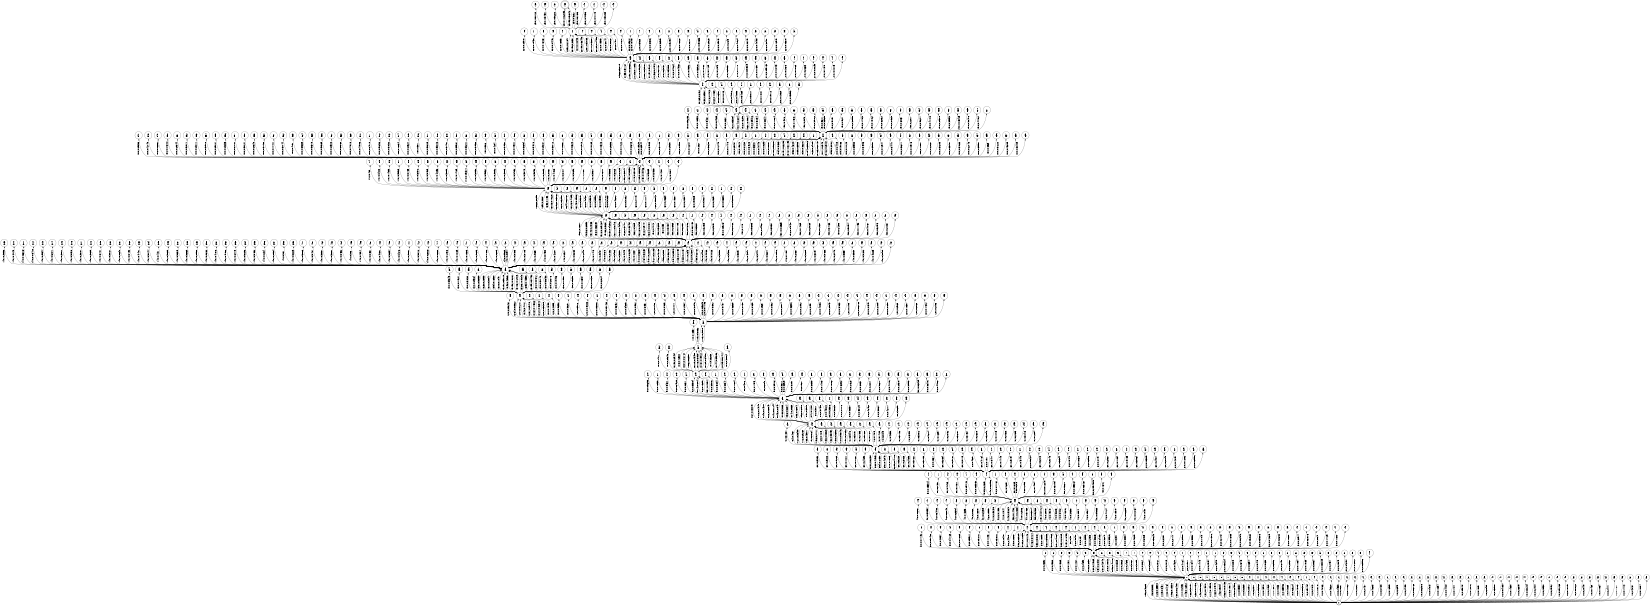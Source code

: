 digraph FST {
rankdir = LR;
size = "8.5,11";
label = "";
center = 1;
orientation = Landscape;
ranksep = "0.4";
nodesep = "0.25";
0 [label = "0", shape = circle, style = bold, fontsize = 14]
	0 -> 1 [label = "1:99/-0.46683", fontsize = 14];
	0 -> 1 [label = "1:5/-0.52883", fontsize = 14];
	0 -> 2 [label = "1:0/-0.35838", fontsize = 14];
	0 -> 1 [label = "1:123/-0.35598", fontsize = 14];
	0 -> 1 [label = "1:109/-0.34511", fontsize = 14];
	0 -> 1 [label = "1:167/-0.4764", fontsize = 14];
	0 -> 1 [label = "1:196/-0.15538", fontsize = 14];
	0 -> 1 [label = "1:30/-0.0024097", fontsize = 14];
	0 -> 3 [label = "1:0/-0.32565", fontsize = 14];
	0 -> 1 [label = "1:117/-0.2592", fontsize = 14];
	0 -> 1 [label = "1:145/-0.12392", fontsize = 14];
	0 -> 1 [label = "1:66/0.031197", fontsize = 14];
	0 -> 1 [label = "1:23/-0.077136", fontsize = 14];
	0 -> 1 [label = "1:49/0.057826", fontsize = 14];
	0 -> 1 [label = "1:31/0.079218", fontsize = 14];
	0 -> 4 [label = "1:0/-0.22312", fontsize = 14];
	0 -> 1 [label = "1:114/-0.15505", fontsize = 14];
	0 -> 1 [label = "1:162/-0.24975", fontsize = 14];
	0 -> 1 [label = "1:45/0.09894", fontsize = 14];
	0 -> 1 [label = "1:156/-0.0019735", fontsize = 14];
	0 -> 1 [label = "1:179/-0.19814", fontsize = 14];
	0 -> 1 [label = "1:79/-0.024596", fontsize = 14];
	0 -> 5 [label = "1:0/0.22317", fontsize = 14];
	0 -> 6 [label = "1:0/-0.092968", fontsize = 14];
	0 -> 7 [label = "1:0/-0.13978", fontsize = 14];
	0 -> 8 [label = "1:0/-0.21929", fontsize = 14];
	0 -> 9 [label = "1:0/-0.16678", fontsize = 14];
	0 -> 10 [label = "1:0/0.19033", fontsize = 14];
	0 -> 11 [label = "1:0/0.035996", fontsize = 14];
	0 -> 12 [label = "1:0/0.13265", fontsize = 14];
	0 -> 13 [label = "1:0/0.023224", fontsize = 14];
	0 -> 14 [label = "1:0/-0.13103", fontsize = 14];
	0 -> 15 [label = "1:0/-0.088376", fontsize = 14];
	0 -> 16 [label = "1:0/0.051154", fontsize = 14];
	0 -> 17 [label = "1:0/-0.27673", fontsize = 14];
	0 -> 18 [label = "1:0/-0.066761", fontsize = 14];
	0 -> 19 [label = "1:0/-0.40763", fontsize = 14];
	0 -> 20 [label = "1:0/-0.43328", fontsize = 14];
	0 -> 21 [label = "1:0/-0.24535", fontsize = 14];
	0 -> 22 [label = "1:0/-0.28261", fontsize = 14];
	0 -> 23 [label = "1:0/-0.17162", fontsize = 14];
	0 -> 24 [label = "1:0/-0.22282", fontsize = 14];
	0 -> 25 [label = "1:0/-0.27437", fontsize = 14];
	0 -> 26 [label = "1:0/-0.48603", fontsize = 14];
	0 -> 27 [label = "1:0/-0.34785", fontsize = 14];
	0 -> 28 [label = "1:0/-0.16985", fontsize = 14];
	0 -> 29 [label = "1:0/0.26945", fontsize = 14];
	0 -> 30 [label = "1:0/-0.24795", fontsize = 14];
	0 -> 31 [label = "1:0/-0.060762", fontsize = 14];
	0 -> 32 [label = "1:0/-0.082578", fontsize = 14];
	0 -> 33 [label = "1:0/-0.04813", fontsize = 14];
	0 -> 34 [label = "1:0/-0.10394", fontsize = 14];
	0 -> 35 [label = "1:0/-0.044807", fontsize = 14];
	0 -> 36 [label = "1:0/-0.17041", fontsize = 14];
	0 -> 37 [label = "1:0/0.098197", fontsize = 14];
	0 -> 38 [label = "1:0/-0.12076", fontsize = 14];
	0 -> 39 [label = "1:0/-0.18091", fontsize = 14];
	0 -> 40 [label = "1:0/0.28455", fontsize = 14];
	0 -> 41 [label = "1:0/0.038501", fontsize = 14];
	0 -> 42 [label = "1:0/-0.0041537", fontsize = 14];
	0 -> 43 [label = "1:0/-0.14338", fontsize = 14];
	0 -> 44 [label = "1:0/-0.26675", fontsize = 14];
	0 -> 45 [label = "1:0/-0.030204", fontsize = 14];
	0 -> 46 [label = "1:0/-0.024947", fontsize = 14];
	0 -> 47 [label = "1:0/-0.28938", fontsize = 14];
	0 -> 48 [label = "1:0/-0.29192", fontsize = 14];
	0 -> 49 [label = "1:0/-0.091268", fontsize = 14];
	0 -> 50 [label = "1:0/-0.18175", fontsize = 14];
	0 -> 51 [label = "1:0/0.087612", fontsize = 14];
	0 -> 52 [label = "1:0/-0.20448", fontsize = 14];
	0 -> 53 [label = "1:0/0.07468", fontsize = 14];
	0 -> 54 [label = "1:0/0.10864", fontsize = 14];
	0 -> 55 [label = "1:0/-0.24771", fontsize = 14];
	0 -> 56 [label = "1:0/-0.17211", fontsize = 14];
	0 -> 57 [label = "1:0/-0.17713", fontsize = 14];
	0 -> 58 [label = "1:0/0.43737", fontsize = 14];
	0 -> 59 [label = "1:0/-0.10084", fontsize = 14];
1 [label = "1", shape = circle, style = solid, fontsize = 14]
	1 -> 60 [label = "2:0/-0.23392", fontsize = 14];
	1 -> 61 [label = "2:0/-0.25808", fontsize = 14];
	1 -> 62 [label = "2:0/-0.19269", fontsize = 14];
	1 -> 63 [label = "2:0/-0.11311", fontsize = 14];
	1 -> 64 [label = "2:0/-0.11027", fontsize = 14];
	1 -> 65 [label = "2:0/-0.24698", fontsize = 14];
	1 -> 66 [label = "2:100/-0.60301", fontsize = 14];
	1 -> 66 [label = "2:60/-0.41565", fontsize = 14];
	1 -> 66 [label = "2:54/-0.27357", fontsize = 14];
	1 -> 66 [label = "2:51/-0.42948", fontsize = 14];
	1 -> 66 [label = "2:78/0.10803", fontsize = 14];
	1 -> 66 [label = "2:195/-0.41118", fontsize = 14];
	1 -> 67 [label = "2:0/-0.38229", fontsize = 14];
	1 -> 68 [label = "2:0/-0.23823", fontsize = 14];
	1 -> 69 [label = "2:0/-0.24693", fontsize = 14];
	1 -> 70 [label = "2:0/-0.37821", fontsize = 14];
	1 -> 71 [label = "2:0/-0.31059", fontsize = 14];
	1 -> 72 [label = "2:0/-0.2664", fontsize = 14];
	1 -> 73 [label = "2:0/-0.32654", fontsize = 14];
	1 -> 74 [label = "2:0/-0.29721", fontsize = 14];
	1 -> 75 [label = "2:0/-0.20119", fontsize = 14];
	1 -> 76 [label = "2:0/-0.4329", fontsize = 14];
	1 -> 77 [label = "2:0/-0.47164", fontsize = 14];
	1 -> 78 [label = "2:0/-0.1911", fontsize = 14];
	1 -> 79 [label = "2:0/-0.13477", fontsize = 14];
	1 -> 80 [label = "2:0/-0.14143", fontsize = 14];
	1 -> 81 [label = "2:0/-0.25194", fontsize = 14];
	1 -> 82 [label = "2:0/-0.43445", fontsize = 14];
	1 -> 83 [label = "2:0/-0.056424", fontsize = 14];
	1 -> 84 [label = "2:0/-0.32313", fontsize = 14];
	1 -> 85 [label = "2:0/-0.26746", fontsize = 14];
	1 -> 86 [label = "2:0/-0.36544", fontsize = 14];
	1 -> 87 [label = "2:0/0.18479", fontsize = 14];
	1 -> 88 [label = "2:0/0.18638", fontsize = 14];
	1 -> 89 [label = "2:0/0.02956", fontsize = 14];
	1 -> 90 [label = "2:0/-0.2145", fontsize = 14];
	1 -> 91 [label = "2:0/-0.22527", fontsize = 14];
	1 -> 92 [label = "2:0/-0.11834", fontsize = 14];
	1 -> 93 [label = "2:0/-0.19135", fontsize = 14];
	1 -> 94 [label = "2:0/-0.30964", fontsize = 14];
	1 -> 95 [label = "2:0/-0.083089", fontsize = 14];
	1 -> 96 [label = "2:0/-0.24517", fontsize = 14];
	1 -> 97 [label = "2:0/-0.28049", fontsize = 14];
	1 -> 98 [label = "2:0/0.042157", fontsize = 14];
	1 -> 99 [label = "2:0/0.072082", fontsize = 14];
	1 -> 100 [label = "2:0/-0.065996", fontsize = 14];
2 [label = "2", shape = circle, style = solid, fontsize = 14]
3 [label = "3", shape = circle, style = solid, fontsize = 14]
4 [label = "4", shape = circle, style = solid, fontsize = 14]
5 [label = "5", shape = circle, style = solid, fontsize = 14]
6 [label = "6", shape = circle, style = solid, fontsize = 14]
7 [label = "7", shape = circle, style = solid, fontsize = 14]
8 [label = "8", shape = circle, style = solid, fontsize = 14]
9 [label = "9", shape = circle, style = solid, fontsize = 14]
10 [label = "10", shape = circle, style = solid, fontsize = 14]
11 [label = "11", shape = circle, style = solid, fontsize = 14]
12 [label = "12", shape = circle, style = solid, fontsize = 14]
13 [label = "13", shape = circle, style = solid, fontsize = 14]
14 [label = "14", shape = circle, style = solid, fontsize = 14]
15 [label = "15", shape = circle, style = solid, fontsize = 14]
16 [label = "16", shape = circle, style = solid, fontsize = 14]
17 [label = "17", shape = circle, style = solid, fontsize = 14]
18 [label = "18", shape = circle, style = solid, fontsize = 14]
19 [label = "19", shape = circle, style = solid, fontsize = 14]
20 [label = "20", shape = circle, style = solid, fontsize = 14]
21 [label = "21", shape = circle, style = solid, fontsize = 14]
22 [label = "22", shape = circle, style = solid, fontsize = 14]
23 [label = "23", shape = circle, style = solid, fontsize = 14]
24 [label = "24", shape = circle, style = solid, fontsize = 14]
25 [label = "25", shape = circle, style = solid, fontsize = 14]
26 [label = "26", shape = circle, style = solid, fontsize = 14]
27 [label = "27", shape = circle, style = solid, fontsize = 14]
28 [label = "28", shape = circle, style = solid, fontsize = 14]
29 [label = "29", shape = circle, style = solid, fontsize = 14]
30 [label = "30", shape = circle, style = solid, fontsize = 14]
31 [label = "31", shape = circle, style = solid, fontsize = 14]
32 [label = "32", shape = circle, style = solid, fontsize = 14]
33 [label = "33", shape = circle, style = solid, fontsize = 14]
34 [label = "34", shape = circle, style = solid, fontsize = 14]
35 [label = "35", shape = circle, style = solid, fontsize = 14]
36 [label = "36", shape = circle, style = solid, fontsize = 14]
37 [label = "37", shape = circle, style = solid, fontsize = 14]
38 [label = "38", shape = circle, style = solid, fontsize = 14]
39 [label = "39", shape = circle, style = solid, fontsize = 14]
40 [label = "40", shape = circle, style = solid, fontsize = 14]
41 [label = "41", shape = circle, style = solid, fontsize = 14]
42 [label = "42", shape = circle, style = solid, fontsize = 14]
43 [label = "43", shape = circle, style = solid, fontsize = 14]
44 [label = "44", shape = circle, style = solid, fontsize = 14]
45 [label = "45", shape = circle, style = solid, fontsize = 14]
46 [label = "46", shape = circle, style = solid, fontsize = 14]
47 [label = "47", shape = circle, style = solid, fontsize = 14]
48 [label = "48", shape = circle, style = solid, fontsize = 14]
49 [label = "49", shape = circle, style = solid, fontsize = 14]
50 [label = "50", shape = circle, style = solid, fontsize = 14]
51 [label = "51", shape = circle, style = solid, fontsize = 14]
52 [label = "52", shape = circle, style = solid, fontsize = 14]
53 [label = "53", shape = circle, style = solid, fontsize = 14]
54 [label = "54", shape = circle, style = solid, fontsize = 14]
55 [label = "55", shape = circle, style = solid, fontsize = 14]
56 [label = "56", shape = circle, style = solid, fontsize = 14]
57 [label = "57", shape = circle, style = solid, fontsize = 14]
58 [label = "58", shape = circle, style = solid, fontsize = 14]
59 [label = "59", shape = circle, style = solid, fontsize = 14]
60 [label = "60", shape = circle, style = solid, fontsize = 14]
61 [label = "61", shape = circle, style = solid, fontsize = 14]
62 [label = "62", shape = circle, style = solid, fontsize = 14]
63 [label = "63", shape = circle, style = solid, fontsize = 14]
64 [label = "64", shape = circle, style = solid, fontsize = 14]
65 [label = "65", shape = circle, style = solid, fontsize = 14]
66 [label = "66", shape = circle, style = solid, fontsize = 14]
	66 -> 101 [label = "3:0/-0.077192", fontsize = 14];
	66 -> 102 [label = "3:0/-0.097428", fontsize = 14];
	66 -> 103 [label = "3:0/0.13334", fontsize = 14];
	66 -> 104 [label = "3:0/0.047769", fontsize = 14];
	66 -> 105 [label = "3:0/-0.078229", fontsize = 14];
	66 -> 106 [label = "3:0/0.039517", fontsize = 14];
	66 -> 107 [label = "3:0/0.091007", fontsize = 14];
	66 -> 108 [label = "3:0/-0.11193", fontsize = 14];
	66 -> 109 [label = "3:0/0.057801", fontsize = 14];
	66 -> 110 [label = "3:0/-0.10478", fontsize = 14];
	66 -> 111 [label = "3:0/0.44519", fontsize = 14];
	66 -> 112 [label = "3:5/-0.12282", fontsize = 14];
	66 -> 112 [label = "3:56/0.065169", fontsize = 14];
	66 -> 113 [label = "3:0/-0.35", fontsize = 14];
	66 -> 114 [label = "3:0/-0.50407", fontsize = 14];
	66 -> 115 [label = "3:0/-0.231", fontsize = 14];
	66 -> 116 [label = "3:0/-0.23953", fontsize = 14];
	66 -> 117 [label = "3:0/-0.2999", fontsize = 14];
	66 -> 118 [label = "3:0/-0.33665", fontsize = 14];
	66 -> 119 [label = "3:0/-0.24155", fontsize = 14];
	66 -> 112 [label = "3:189/-0.11699", fontsize = 14];
	66 -> 112 [label = "3:71/-0.21148", fontsize = 14];
	66 -> 120 [label = "3:0/-0.36047", fontsize = 14];
	66 -> 121 [label = "3:0/-0.39326", fontsize = 14];
	66 -> 122 [label = "3:0/-0.3391", fontsize = 14];
	66 -> 112 [label = "3:146/-0.34724", fontsize = 14];
	66 -> 123 [label = "3:0/-0.38334", fontsize = 14];
	66 -> 112 [label = "3:53/-0.38081", fontsize = 14];
	66 -> 112 [label = "3:9/-0.18899", fontsize = 14];
	66 -> 112 [label = "3:60/-0.39898", fontsize = 14];
	66 -> 112 [label = "3:70/-0.10563", fontsize = 14];
	66 -> 112 [label = "3:51/-0.47864", fontsize = 14];
	66 -> 124 [label = "3:0/-0.48289", fontsize = 14];
	66 -> 125 [label = "3:0/0.32825", fontsize = 14];
	66 -> 126 [label = "3:0/0.036643", fontsize = 14];
	66 -> 127 [label = "3:0/0.22281", fontsize = 14];
	66 -> 128 [label = "3:0/0.27747", fontsize = 14];
	66 -> 129 [label = "3:0/-0.25588", fontsize = 14];
	66 -> 130 [label = "3:0/-0.55957", fontsize = 14];
	66 -> 131 [label = "3:0/0.17049", fontsize = 14];
	66 -> 132 [label = "3:0/-0.010376", fontsize = 14];
	66 -> 133 [label = "3:0/0.021757", fontsize = 14];
	66 -> 112 [label = "3:83/-0.20005", fontsize = 14];
	66 -> 112 [label = "3:157/0.10485", fontsize = 14];
	66 -> 134 [label = "3:0/-0.016055", fontsize = 14];
	66 -> 135 [label = "3:0/-0.067546", fontsize = 14];
	66 -> 136 [label = "3:0/0.032662", fontsize = 14];
	66 -> 137 [label = "3:0/-0.035873", fontsize = 14];
	66 -> 138 [label = "3:0/-0.042619", fontsize = 14];
	66 -> 139 [label = "3:0/0.026282", fontsize = 14];
	66 -> 140 [label = "3:0/-0.10687", fontsize = 14];
	66 -> 141 [label = "3:0/-0.22574", fontsize = 14];
	66 -> 142 [label = "3:0/0.067876", fontsize = 14];
	66 -> 143 [label = "3:0/-0.28641", fontsize = 14];
	66 -> 144 [label = "3:0/-0.17425", fontsize = 14];
	66 -> 145 [label = "3:0/-0.11667", fontsize = 14];
67 [label = "67", shape = circle, style = solid, fontsize = 14]
68 [label = "68", shape = circle, style = solid, fontsize = 14]
69 [label = "69", shape = circle, style = solid, fontsize = 14]
70 [label = "70", shape = circle, style = solid, fontsize = 14]
71 [label = "71", shape = circle, style = solid, fontsize = 14]
72 [label = "72", shape = circle, style = solid, fontsize = 14]
73 [label = "73", shape = circle, style = solid, fontsize = 14]
74 [label = "74", shape = circle, style = solid, fontsize = 14]
75 [label = "75", shape = circle, style = solid, fontsize = 14]
76 [label = "76", shape = circle, style = solid, fontsize = 14]
77 [label = "77", shape = circle, style = solid, fontsize = 14]
78 [label = "78", shape = circle, style = solid, fontsize = 14]
79 [label = "79", shape = circle, style = solid, fontsize = 14]
80 [label = "80", shape = circle, style = solid, fontsize = 14]
81 [label = "81", shape = circle, style = solid, fontsize = 14]
82 [label = "82", shape = circle, style = solid, fontsize = 14]
83 [label = "83", shape = circle, style = solid, fontsize = 14]
84 [label = "84", shape = circle, style = solid, fontsize = 14]
85 [label = "85", shape = circle, style = solid, fontsize = 14]
86 [label = "86", shape = circle, style = solid, fontsize = 14]
87 [label = "87", shape = circle, style = solid, fontsize = 14]
88 [label = "88", shape = circle, style = solid, fontsize = 14]
89 [label = "89", shape = circle, style = solid, fontsize = 14]
90 [label = "90", shape = circle, style = solid, fontsize = 14]
91 [label = "91", shape = circle, style = solid, fontsize = 14]
92 [label = "92", shape = circle, style = solid, fontsize = 14]
93 [label = "93", shape = circle, style = solid, fontsize = 14]
94 [label = "94", shape = circle, style = solid, fontsize = 14]
95 [label = "95", shape = circle, style = solid, fontsize = 14]
96 [label = "96", shape = circle, style = solid, fontsize = 14]
97 [label = "97", shape = circle, style = solid, fontsize = 14]
98 [label = "98", shape = circle, style = solid, fontsize = 14]
99 [label = "99", shape = circle, style = solid, fontsize = 14]
100 [label = "100", shape = circle, style = solid, fontsize = 14]
101 [label = "101", shape = circle, style = solid, fontsize = 14]
102 [label = "102", shape = circle, style = solid, fontsize = 14]
103 [label = "103", shape = circle, style = solid, fontsize = 14]
104 [label = "104", shape = circle, style = solid, fontsize = 14]
105 [label = "105", shape = circle, style = solid, fontsize = 14]
106 [label = "106", shape = circle, style = solid, fontsize = 14]
107 [label = "107", shape = circle, style = solid, fontsize = 14]
108 [label = "108", shape = circle, style = solid, fontsize = 14]
109 [label = "109", shape = circle, style = solid, fontsize = 14]
110 [label = "110", shape = circle, style = solid, fontsize = 14]
111 [label = "111", shape = circle, style = solid, fontsize = 14]
112 [label = "112", shape = circle, style = solid, fontsize = 14]
	112 -> 146 [label = "4:0/-0.06268", fontsize = 14];
	112 -> 147 [label = "4:0/-0.039554", fontsize = 14];
	112 -> 148 [label = "4:0/0.064758", fontsize = 14];
	112 -> 149 [label = "4:0/0.068049", fontsize = 14];
	112 -> 150 [label = "4:0/0.025394", fontsize = 14];
	112 -> 151 [label = "4:0/0.13395", fontsize = 14];
	112 -> 152 [label = "4:0/0.21026", fontsize = 14];
	112 -> 153 [label = "4:0/-0.16808", fontsize = 14];
	112 -> 154 [label = "4:0/-0.023909", fontsize = 14];
	112 -> 155 [label = "4:6/-0.19595", fontsize = 14];
	112 -> 155 [label = "4:170/-0.36426", fontsize = 14];
	112 -> 155 [label = "4:120/-0.1836", fontsize = 14];
	112 -> 155 [label = "4:7/-0.17844", fontsize = 14];
	112 -> 155 [label = "4:148/-0.37673", fontsize = 14];
	112 -> 155 [label = "4:38/-0.14482", fontsize = 14];
	112 -> 156 [label = "4:0/-0.28008", fontsize = 14];
	112 -> 155 [label = "4:141/-0.028884", fontsize = 14];
	112 -> 155 [label = "4:187/0.2586", fontsize = 14];
	112 -> 155 [label = "4:47/-0.37868", fontsize = 14];
	112 -> 157 [label = "4:0/-0.49019", fontsize = 14];
	112 -> 155 [label = "4:85/-0.65774", fontsize = 14];
	112 -> 158 [label = "4:0/-0.32283", fontsize = 14];
	112 -> 155 [label = "4:89/-0.52368", fontsize = 14];
	112 -> 159 [label = "4:0/-0.37082", fontsize = 14];
	112 -> 155 [label = "4:191/0.0044724", fontsize = 14];
	112 -> 160 [label = "4:0/-0.12276", fontsize = 14];
	112 -> 161 [label = "4:0/-0.20658", fontsize = 14];
	112 -> 162 [label = "4:0/-0.08841", fontsize = 14];
	112 -> 163 [label = "4:0/-0.09677", fontsize = 14];
	112 -> 164 [label = "4:0/-0.095035", fontsize = 14];
	112 -> 165 [label = "4:0/-0.47124", fontsize = 14];
	112 -> 166 [label = "4:0/-0.15519", fontsize = 14];
	112 -> 167 [label = "4:0/-0.066659", fontsize = 14];
	112 -> 168 [label = "4:0/-0.013764", fontsize = 14];
	112 -> 169 [label = "4:0/-0.10451", fontsize = 14];
113 [label = "113", shape = circle, style = solid, fontsize = 14]
114 [label = "114", shape = circle, style = solid, fontsize = 14]
115 [label = "115", shape = circle, style = solid, fontsize = 14]
116 [label = "116", shape = circle, style = solid, fontsize = 14]
117 [label = "117", shape = circle, style = solid, fontsize = 14]
118 [label = "118", shape = circle, style = solid, fontsize = 14]
119 [label = "119", shape = circle, style = solid, fontsize = 14]
120 [label = "120", shape = circle, style = solid, fontsize = 14]
121 [label = "121", shape = circle, style = solid, fontsize = 14]
122 [label = "122", shape = circle, style = solid, fontsize = 14]
123 [label = "123", shape = circle, style = solid, fontsize = 14]
124 [label = "124", shape = circle, style = solid, fontsize = 14]
125 [label = "125", shape = circle, style = solid, fontsize = 14]
126 [label = "126", shape = circle, style = solid, fontsize = 14]
127 [label = "127", shape = circle, style = solid, fontsize = 14]
128 [label = "128", shape = circle, style = solid, fontsize = 14]
129 [label = "129", shape = circle, style = solid, fontsize = 14]
130 [label = "130", shape = circle, style = solid, fontsize = 14]
131 [label = "131", shape = circle, style = solid, fontsize = 14]
132 [label = "132", shape = circle, style = solid, fontsize = 14]
133 [label = "133", shape = circle, style = solid, fontsize = 14]
134 [label = "134", shape = circle, style = solid, fontsize = 14]
135 [label = "135", shape = circle, style = solid, fontsize = 14]
136 [label = "136", shape = circle, style = solid, fontsize = 14]
137 [label = "137", shape = circle, style = solid, fontsize = 14]
138 [label = "138", shape = circle, style = solid, fontsize = 14]
139 [label = "139", shape = circle, style = solid, fontsize = 14]
140 [label = "140", shape = circle, style = solid, fontsize = 14]
141 [label = "141", shape = circle, style = solid, fontsize = 14]
142 [label = "142", shape = circle, style = solid, fontsize = 14]
143 [label = "143", shape = circle, style = solid, fontsize = 14]
144 [label = "144", shape = circle, style = solid, fontsize = 14]
145 [label = "145", shape = circle, style = solid, fontsize = 14]
146 [label = "146", shape = circle, style = solid, fontsize = 14]
147 [label = "147", shape = circle, style = solid, fontsize = 14]
148 [label = "148", shape = circle, style = solid, fontsize = 14]
149 [label = "149", shape = circle, style = solid, fontsize = 14]
150 [label = "150", shape = circle, style = solid, fontsize = 14]
151 [label = "151", shape = circle, style = solid, fontsize = 14]
152 [label = "152", shape = circle, style = solid, fontsize = 14]
153 [label = "153", shape = circle, style = solid, fontsize = 14]
154 [label = "154", shape = circle, style = solid, fontsize = 14]
155 [label = "155", shape = circle, style = solid, fontsize = 14]
	155 -> 170 [label = "5:0/-0.055904", fontsize = 14];
	155 -> 171 [label = "5:0/-0.27331", fontsize = 14];
	155 -> 172 [label = "5:0/-0.40403", fontsize = 14];
	155 -> 173 [label = "5:0/-0.10511", fontsize = 14];
	155 -> 174 [label = "5:0/-0.054719", fontsize = 14];
	155 -> 175 [label = "5:0/-0.085383", fontsize = 14];
	155 -> 176 [label = "5:183/-0.23251", fontsize = 14];
	155 -> 177 [label = "5:0/-0.077782", fontsize = 14];
	155 -> 178 [label = "5:0/-0.46297", fontsize = 14];
	155 -> 179 [label = "5:0/-0.16123", fontsize = 14];
	155 -> 176 [label = "5:148/-0.060956", fontsize = 14];
	155 -> 180 [label = "5:0/0.18273", fontsize = 14];
	155 -> 181 [label = "5:0/0.12053", fontsize = 14];
	155 -> 182 [label = "5:0/-0.14554", fontsize = 14];
	155 -> 183 [label = "5:0/-0.0012248", fontsize = 14];
	155 -> 184 [label = "5:0/-0.031054", fontsize = 14];
	155 -> 185 [label = "5:0/0.052211", fontsize = 14];
	155 -> 186 [label = "5:0/-0.055364", fontsize = 14];
	155 -> 187 [label = "5:0/-0.065132", fontsize = 14];
	155 -> 188 [label = "5:0/-6.7554e-05", fontsize = 14];
	155 -> 189 [label = "5:0/0.1676", fontsize = 14];
156 [label = "156", shape = circle, style = solid, fontsize = 14]
157 [label = "157", shape = circle, style = solid, fontsize = 14]
158 [label = "158", shape = circle, style = solid, fontsize = 14]
159 [label = "159", shape = circle, style = solid, fontsize = 14]
160 [label = "160", shape = circle, style = solid, fontsize = 14]
161 [label = "161", shape = circle, style = solid, fontsize = 14]
162 [label = "162", shape = circle, style = solid, fontsize = 14]
163 [label = "163", shape = circle, style = solid, fontsize = 14]
164 [label = "164", shape = circle, style = solid, fontsize = 14]
165 [label = "165", shape = circle, style = solid, fontsize = 14]
166 [label = "166", shape = circle, style = solid, fontsize = 14]
167 [label = "167", shape = circle, style = solid, fontsize = 14]
168 [label = "168", shape = circle, style = solid, fontsize = 14]
169 [label = "169", shape = circle, style = solid, fontsize = 14]
170 [label = "170", shape = circle, style = solid, fontsize = 14]
171 [label = "171", shape = circle, style = solid, fontsize = 14]
172 [label = "172", shape = circle, style = solid, fontsize = 14]
173 [label = "173", shape = circle, style = solid, fontsize = 14]
174 [label = "174", shape = circle, style = solid, fontsize = 14]
175 [label = "175", shape = circle, style = solid, fontsize = 14]
176 [label = "176", shape = circle, style = solid, fontsize = 14]
	176 -> 190 [label = "6:0/-0.23392", fontsize = 14];
	176 -> 191 [label = "6:0/-0.25808", fontsize = 14];
	176 -> 192 [label = "6:0/-0.19269", fontsize = 14];
	176 -> 193 [label = "6:0/-0.11311", fontsize = 14];
	176 -> 194 [label = "6:0/-0.11027", fontsize = 14];
	176 -> 195 [label = "6:0/-0.24698", fontsize = 14];
	176 -> 196 [label = "6:100/-0.60301", fontsize = 14];
	176 -> 196 [label = "6:60/-0.41565", fontsize = 14];
	176 -> 196 [label = "6:54/-0.27357", fontsize = 14];
	176 -> 196 [label = "6:51/-0.42948", fontsize = 14];
	176 -> 196 [label = "6:78/0.10803", fontsize = 14];
	176 -> 196 [label = "6:195/-0.41118", fontsize = 14];
	176 -> 197 [label = "6:0/-0.38229", fontsize = 14];
	176 -> 198 [label = "6:0/-0.23823", fontsize = 14];
	176 -> 199 [label = "6:0/-0.24693", fontsize = 14];
	176 -> 200 [label = "6:0/-0.37821", fontsize = 14];
	176 -> 201 [label = "6:0/-0.31059", fontsize = 14];
	176 -> 202 [label = "6:0/-0.2664", fontsize = 14];
	176 -> 203 [label = "6:0/-0.32654", fontsize = 14];
	176 -> 204 [label = "6:0/-0.29721", fontsize = 14];
	176 -> 205 [label = "6:0/-0.20119", fontsize = 14];
	176 -> 206 [label = "6:0/-0.4329", fontsize = 14];
	176 -> 207 [label = "6:0/-0.47164", fontsize = 14];
	176 -> 208 [label = "6:0/-0.1911", fontsize = 14];
	176 -> 209 [label = "6:0/-0.13477", fontsize = 14];
	176 -> 210 [label = "6:0/-0.14143", fontsize = 14];
	176 -> 211 [label = "6:0/-0.25194", fontsize = 14];
	176 -> 212 [label = "6:0/-0.43445", fontsize = 14];
	176 -> 213 [label = "6:0/-0.056424", fontsize = 14];
	176 -> 214 [label = "6:0/-0.32313", fontsize = 14];
	176 -> 215 [label = "6:0/-0.26746", fontsize = 14];
	176 -> 216 [label = "6:0/-0.36544", fontsize = 14];
	176 -> 217 [label = "6:0/0.18479", fontsize = 14];
	176 -> 218 [label = "6:0/0.18638", fontsize = 14];
	176 -> 219 [label = "6:0/0.02956", fontsize = 14];
	176 -> 220 [label = "6:0/-0.2145", fontsize = 14];
	176 -> 221 [label = "6:0/-0.22527", fontsize = 14];
	176 -> 222 [label = "6:0/-0.11834", fontsize = 14];
	176 -> 223 [label = "6:0/-0.19135", fontsize = 14];
	176 -> 224 [label = "6:0/-0.30964", fontsize = 14];
	176 -> 225 [label = "6:0/-0.083089", fontsize = 14];
	176 -> 226 [label = "6:0/-0.24517", fontsize = 14];
	176 -> 227 [label = "6:0/-0.28049", fontsize = 14];
	176 -> 228 [label = "6:0/0.042157", fontsize = 14];
	176 -> 229 [label = "6:0/0.072082", fontsize = 14];
	176 -> 230 [label = "6:0/-0.065996", fontsize = 14];
177 [label = "177", shape = circle, style = solid, fontsize = 14]
178 [label = "178", shape = circle, style = solid, fontsize = 14]
179 [label = "179", shape = circle, style = solid, fontsize = 14]
180 [label = "180", shape = circle, style = solid, fontsize = 14]
181 [label = "181", shape = circle, style = solid, fontsize = 14]
182 [label = "182", shape = circle, style = solid, fontsize = 14]
183 [label = "183", shape = circle, style = solid, fontsize = 14]
184 [label = "184", shape = circle, style = solid, fontsize = 14]
185 [label = "185", shape = circle, style = solid, fontsize = 14]
186 [label = "186", shape = circle, style = solid, fontsize = 14]
187 [label = "187", shape = circle, style = solid, fontsize = 14]
188 [label = "188", shape = circle, style = solid, fontsize = 14]
189 [label = "189", shape = circle, style = solid, fontsize = 14]
190 [label = "190", shape = circle, style = solid, fontsize = 14]
191 [label = "191", shape = circle, style = solid, fontsize = 14]
192 [label = "192", shape = circle, style = solid, fontsize = 14]
193 [label = "193", shape = circle, style = solid, fontsize = 14]
194 [label = "194", shape = circle, style = solid, fontsize = 14]
195 [label = "195", shape = circle, style = solid, fontsize = 14]
196 [label = "196", shape = circle, style = solid, fontsize = 14]
	196 -> 231 [label = "7:0/-0.31884", fontsize = 14];
	196 -> 232 [label = "7:64/-0.4067", fontsize = 14];
	196 -> 232 [label = "7:127/-0.33499", fontsize = 14];
	196 -> 232 [label = "7:72/-0.29268", fontsize = 14];
	196 -> 232 [label = "7:55/-0.45571", fontsize = 14];
	196 -> 233 [label = "7:0/-0.39478", fontsize = 14];
	196 -> 232 [label = "7:9/-0.28764", fontsize = 14];
	196 -> 234 [label = "7:0/-0.33191", fontsize = 14];
	196 -> 232 [label = "7:196/-0.27717", fontsize = 14];
	196 -> 235 [label = "7:0/-0.27353", fontsize = 14];
	196 -> 236 [label = "7:0/-0.51828", fontsize = 14];
	196 -> 237 [label = "7:0/-0.17611", fontsize = 14];
	196 -> 238 [label = "7:0/0.14815", fontsize = 14];
	196 -> 239 [label = "7:0/-0.14128", fontsize = 14];
	196 -> 240 [label = "7:0/0.28849", fontsize = 14];
	196 -> 241 [label = "7:0/-0.43336", fontsize = 14];
	196 -> 242 [label = "7:0/-0.37732", fontsize = 14];
	196 -> 243 [label = "7:0/-0.3159", fontsize = 14];
	196 -> 244 [label = "7:0/-0.33812", fontsize = 14];
	196 -> 245 [label = "7:0/-0.46114", fontsize = 14];
	196 -> 246 [label = "7:0/-0.16394", fontsize = 14];
	196 -> 247 [label = "7:0/-0.28752", fontsize = 14];
	196 -> 248 [label = "7:0/-0.36707", fontsize = 14];
	196 -> 249 [label = "7:0/-0.31927", fontsize = 14];
	196 -> 250 [label = "7:0/-0.26218", fontsize = 14];
	196 -> 251 [label = "7:0/-0.32846", fontsize = 14];
	196 -> 252 [label = "7:0/-0.10415", fontsize = 14];
	196 -> 253 [label = "7:0/-0.20326", fontsize = 14];
	196 -> 232 [label = "7:23/-0.4215", fontsize = 14];
	196 -> 232 [label = "7:153/-0.33829", fontsize = 14];
	196 -> 232 [label = "7:32/-0.33059", fontsize = 14];
	196 -> 232 [label = "7:158/-0.36908", fontsize = 14];
	196 -> 232 [label = "7:100/-0.53146", fontsize = 14];
	196 -> 232 [label = "7:197/-0.27632", fontsize = 14];
	196 -> 254 [label = "7:0/-0.22683", fontsize = 14];
	196 -> 255 [label = "7:0/-0.30413", fontsize = 14];
	196 -> 256 [label = "7:0/-0.12294", fontsize = 14];
197 [label = "197", shape = circle, style = solid, fontsize = 14]
198 [label = "198", shape = circle, style = solid, fontsize = 14]
199 [label = "199", shape = circle, style = solid, fontsize = 14]
200 [label = "200", shape = circle, style = solid, fontsize = 14]
201 [label = "201", shape = circle, style = solid, fontsize = 14]
202 [label = "202", shape = circle, style = solid, fontsize = 14]
203 [label = "203", shape = circle, style = solid, fontsize = 14]
204 [label = "204", shape = circle, style = solid, fontsize = 14]
205 [label = "205", shape = circle, style = solid, fontsize = 14]
206 [label = "206", shape = circle, style = solid, fontsize = 14]
207 [label = "207", shape = circle, style = solid, fontsize = 14]
208 [label = "208", shape = circle, style = solid, fontsize = 14]
209 [label = "209", shape = circle, style = solid, fontsize = 14]
210 [label = "210", shape = circle, style = solid, fontsize = 14]
211 [label = "211", shape = circle, style = solid, fontsize = 14]
212 [label = "212", shape = circle, style = solid, fontsize = 14]
213 [label = "213", shape = circle, style = solid, fontsize = 14]
214 [label = "214", shape = circle, style = solid, fontsize = 14]
215 [label = "215", shape = circle, style = solid, fontsize = 14]
216 [label = "216", shape = circle, style = solid, fontsize = 14]
217 [label = "217", shape = circle, style = solid, fontsize = 14]
218 [label = "218", shape = circle, style = solid, fontsize = 14]
219 [label = "219", shape = circle, style = solid, fontsize = 14]
220 [label = "220", shape = circle, style = solid, fontsize = 14]
221 [label = "221", shape = circle, style = solid, fontsize = 14]
222 [label = "222", shape = circle, style = solid, fontsize = 14]
223 [label = "223", shape = circle, style = solid, fontsize = 14]
224 [label = "224", shape = circle, style = solid, fontsize = 14]
225 [label = "225", shape = circle, style = solid, fontsize = 14]
226 [label = "226", shape = circle, style = solid, fontsize = 14]
227 [label = "227", shape = circle, style = solid, fontsize = 14]
228 [label = "228", shape = circle, style = solid, fontsize = 14]
229 [label = "229", shape = circle, style = solid, fontsize = 14]
230 [label = "230", shape = circle, style = solid, fontsize = 14]
231 [label = "231", shape = circle, style = solid, fontsize = 14]
232 [label = "232", shape = circle, style = solid, fontsize = 14]
	232 -> 257 [label = "8:27/0.080075", fontsize = 14];
	232 -> 257 [label = "8:172/-0.14848", fontsize = 14];
	232 -> 257 [label = "8:140/-0.14301", fontsize = 14];
	232 -> 257 [label = "8:76/0.068843", fontsize = 14];
	232 -> 257 [label = "8:147/0.017144", fontsize = 14];
	232 -> 257 [label = "8:143/0.21343", fontsize = 14];
	232 -> 257 [label = "8:168/-0.3068", fontsize = 14];
	232 -> 258 [label = "8:0/-0.3917", fontsize = 14];
	232 -> 259 [label = "8:0/-0.37439", fontsize = 14];
	232 -> 260 [label = "8:0/-0.43613", fontsize = 14];
	232 -> 261 [label = "8:0/-0.026316", fontsize = 14];
	232 -> 262 [label = "8:0/-0.36023", fontsize = 14];
	232 -> 263 [label = "8:0/-0.21076", fontsize = 14];
	232 -> 264 [label = "8:0/-0.56337", fontsize = 14];
	232 -> 265 [label = "8:0/-0.58729", fontsize = 14];
	232 -> 266 [label = "8:0/-0.42452", fontsize = 14];
	232 -> 267 [label = "8:0/-0.38827", fontsize = 14];
	232 -> 257 [label = "8:36/-0.36874", fontsize = 14];
	232 -> 257 [label = "8:74/-0.28539", fontsize = 14];
	232 -> 257 [label = "8:93/0.060041", fontsize = 14];
	232 -> 257 [label = "8:52/-0.60918", fontsize = 14];
	232 -> 268 [label = "8:0/-0.42777", fontsize = 14];
	232 -> 257 [label = "8:97/-0.3915", fontsize = 14];
	232 -> 257 [label = "8:41/-0.72207", fontsize = 14];
	232 -> 269 [label = "8:0/0.30259", fontsize = 14];
233 [label = "233", shape = circle, style = solid, fontsize = 14]
234 [label = "234", shape = circle, style = solid, fontsize = 14]
235 [label = "235", shape = circle, style = solid, fontsize = 14]
236 [label = "236", shape = circle, style = solid, fontsize = 14]
237 [label = "237", shape = circle, style = solid, fontsize = 14]
238 [label = "238", shape = circle, style = solid, fontsize = 14]
239 [label = "239", shape = circle, style = solid, fontsize = 14]
240 [label = "240", shape = circle, style = solid, fontsize = 14]
241 [label = "241", shape = circle, style = solid, fontsize = 14]
242 [label = "242", shape = circle, style = solid, fontsize = 14]
243 [label = "243", shape = circle, style = solid, fontsize = 14]
244 [label = "244", shape = circle, style = solid, fontsize = 14]
245 [label = "245", shape = circle, style = solid, fontsize = 14]
246 [label = "246", shape = circle, style = solid, fontsize = 14]
247 [label = "247", shape = circle, style = solid, fontsize = 14]
248 [label = "248", shape = circle, style = solid, fontsize = 14]
249 [label = "249", shape = circle, style = solid, fontsize = 14]
250 [label = "250", shape = circle, style = solid, fontsize = 14]
251 [label = "251", shape = circle, style = solid, fontsize = 14]
252 [label = "252", shape = circle, style = solid, fontsize = 14]
253 [label = "253", shape = circle, style = solid, fontsize = 14]
254 [label = "254", shape = circle, style = solid, fontsize = 14]
255 [label = "255", shape = circle, style = solid, fontsize = 14]
256 [label = "256", shape = circle, style = solid, fontsize = 14]
257 [label = "257", shape = circle, style = solid, fontsize = 14]
	257 -> 270 [label = "9:0/0.096255", fontsize = 14];
	257 -> 271 [label = "9:0/-0.16539", fontsize = 14];
	257 -> 272 [label = "9:0/-0.54601", fontsize = 14];
	257 -> 273 [label = "9:0/0.024925", fontsize = 14];
	257 -> 274 [label = "9:0/-0.26371", fontsize = 14];
	257 -> 275 [label = "9:21/0.33384", fontsize = 14];
	257 -> 275 [label = "9:174/-0.6074", fontsize = 14];
	257 -> 276 [label = "9:0/-0.39006", fontsize = 14];
	257 -> 275 [label = "9:2/-0.73299", fontsize = 14];
	257 -> 277 [label = "9:0/-0.51894", fontsize = 14];
	257 -> 275 [label = "9:37/-0.19914", fontsize = 14];
	257 -> 278 [label = "9:0/-0.38347", fontsize = 14];
	257 -> 279 [label = "9:0/-0.71604", fontsize = 14];
	257 -> 280 [label = "9:0/-0.4376", fontsize = 14];
	257 -> 281 [label = "9:0/0.17543", fontsize = 14];
	257 -> 282 [label = "9:0/-0.2848", fontsize = 14];
	257 -> 283 [label = "9:0/-0.39702", fontsize = 14];
	257 -> 284 [label = "9:0/-0.56111", fontsize = 14];
	257 -> 285 [label = "9:0/-0.33929", fontsize = 14];
	257 -> 286 [label = "9:0/-0.51091", fontsize = 14];
	257 -> 287 [label = "9:0/0.1527", fontsize = 14];
	257 -> 288 [label = "9:0/-0.30559", fontsize = 14];
	257 -> 289 [label = "9:0/-0.14183", fontsize = 14];
	257 -> 290 [label = "9:0/-0.18162", fontsize = 14];
	257 -> 291 [label = "9:0/-0.62832", fontsize = 14];
	257 -> 292 [label = "9:0/-0.27323", fontsize = 14];
	257 -> 293 [label = "9:0/-0.60631", fontsize = 14];
	257 -> 294 [label = "9:0/0.22017", fontsize = 14];
	257 -> 295 [label = "9:0/-0.56277", fontsize = 14];
	257 -> 296 [label = "9:0/-0.41106", fontsize = 14];
	257 -> 297 [label = "9:0/-0.29378", fontsize = 14];
	257 -> 298 [label = "9:0/-0.39993", fontsize = 14];
	257 -> 299 [label = "9:0/-0.063425", fontsize = 14];
	257 -> 300 [label = "9:0/-0.36476", fontsize = 14];
	257 -> 301 [label = "9:0/-0.44182", fontsize = 14];
258 [label = "258", shape = circle, style = solid, fontsize = 14]
259 [label = "259", shape = circle, style = solid, fontsize = 14]
260 [label = "260", shape = circle, style = solid, fontsize = 14]
261 [label = "261", shape = circle, style = solid, fontsize = 14]
262 [label = "262", shape = circle, style = solid, fontsize = 14]
263 [label = "263", shape = circle, style = solid, fontsize = 14]
264 [label = "264", shape = circle, style = solid, fontsize = 14]
265 [label = "265", shape = circle, style = solid, fontsize = 14]
266 [label = "266", shape = circle, style = solid, fontsize = 14]
267 [label = "267", shape = circle, style = solid, fontsize = 14]
268 [label = "268", shape = circle, style = solid, fontsize = 14]
269 [label = "269", shape = circle, style = solid, fontsize = 14]
270 [label = "270", shape = circle, style = solid, fontsize = 14]
271 [label = "271", shape = circle, style = solid, fontsize = 14]
272 [label = "272", shape = circle, style = solid, fontsize = 14]
273 [label = "273", shape = circle, style = solid, fontsize = 14]
274 [label = "274", shape = circle, style = solid, fontsize = 14]
275 [label = "275", shape = circle, style = solid, fontsize = 14]
	275 -> 302 [label = "10:0/-0.14711", fontsize = 14];
	275 -> 303 [label = "10:0/-0.25246", fontsize = 14];
	275 -> 304 [label = "10:190/-0.25494", fontsize = 14];
	275 -> 304 [label = "10:3/-0.42533", fontsize = 14];
	275 -> 304 [label = "10:37/-0.072742", fontsize = 14];
	275 -> 305 [label = "10:0/-0.30864", fontsize = 14];
	275 -> 304 [label = "10:62/-0.66507", fontsize = 14];
	275 -> 304 [label = "10:119/-0.43498", fontsize = 14];
	275 -> 304 [label = "10:116/-0.37537", fontsize = 14];
	275 -> 304 [label = "10:131/-0.19972", fontsize = 14];
	275 -> 304 [label = "10:125/-0.34091", fontsize = 14];
	275 -> 304 [label = "10:1/-0.23265", fontsize = 14];
	275 -> 304 [label = "10:144/-0.39305", fontsize = 14];
	275 -> 304 [label = "10:135/0.067474", fontsize = 14];
276 [label = "276", shape = circle, style = solid, fontsize = 14]
277 [label = "277", shape = circle, style = solid, fontsize = 14]
278 [label = "278", shape = circle, style = solid, fontsize = 14]
279 [label = "279", shape = circle, style = solid, fontsize = 14]
280 [label = "280", shape = circle, style = solid, fontsize = 14]
281 [label = "281", shape = circle, style = solid, fontsize = 14]
282 [label = "282", shape = circle, style = solid, fontsize = 14]
283 [label = "283", shape = circle, style = solid, fontsize = 14]
284 [label = "284", shape = circle, style = solid, fontsize = 14]
285 [label = "285", shape = circle, style = solid, fontsize = 14]
286 [label = "286", shape = circle, style = solid, fontsize = 14]
287 [label = "287", shape = circle, style = solid, fontsize = 14]
288 [label = "288", shape = circle, style = solid, fontsize = 14]
289 [label = "289", shape = circle, style = solid, fontsize = 14]
290 [label = "290", shape = circle, style = solid, fontsize = 14]
291 [label = "291", shape = circle, style = solid, fontsize = 14]
292 [label = "292", shape = circle, style = solid, fontsize = 14]
293 [label = "293", shape = circle, style = solid, fontsize = 14]
294 [label = "294", shape = circle, style = solid, fontsize = 14]
295 [label = "295", shape = circle, style = solid, fontsize = 14]
296 [label = "296", shape = circle, style = solid, fontsize = 14]
297 [label = "297", shape = circle, style = solid, fontsize = 14]
298 [label = "298", shape = circle, style = solid, fontsize = 14]
299 [label = "299", shape = circle, style = solid, fontsize = 14]
300 [label = "300", shape = circle, style = solid, fontsize = 14]
301 [label = "301", shape = circle, style = solid, fontsize = 14]
302 [label = "302", shape = circle, style = solid, fontsize = 14]
303 [label = "303", shape = circle, style = solid, fontsize = 14]
304 [label = "304", shape = circle, style = solid, fontsize = 14]
	304 -> 306 [label = "11:0/0.18557", fontsize = 14];
	304 -> 307 [label = "11:75/-0.50832", fontsize = 14];
	304 -> 307 [label = "11:13/-0.25978", fontsize = 14];
305 [label = "305", shape = circle, style = solid, fontsize = 14]
306 [label = "306", shape = circle, style = solid, fontsize = 14]
307 [label = "307", shape = circle, style = solid, fontsize = 14]
	307 -> 308 [label = "12:0/-0.096461", fontsize = 14];
	307 -> 309 [label = "12:64/0.008322", fontsize = 14];
	307 -> 309 [label = "12:70/0.01217", fontsize = 14];
	307 -> 310 [label = "12:0/-0.030319", fontsize = 14];
	307 -> 311 [label = "12:0/-0.13799", fontsize = 14];
	307 -> 309 [label = "12:40/-0.4112", fontsize = 14];
	307 -> 312 [label = "12:0/0.13359", fontsize = 14];
	307 -> 313 [label = "12:0/-0.56998", fontsize = 14];
	307 -> 314 [label = "12:0/-0.33291", fontsize = 14];
	307 -> 315 [label = "12:0/-0.3516", fontsize = 14];
	307 -> 316 [label = "12:0/-0.049303", fontsize = 14];
	307 -> 317 [label = "12:0/-0.0050081", fontsize = 14];
	307 -> 318 [label = "12:0/-0.031422", fontsize = 14];
	307 -> 319 [label = "12:0/-0.36752", fontsize = 14];
	307 -> 309 [label = "12:87/-0.25478", fontsize = 14];
	307 -> 320 [label = "12:0/-0.34685", fontsize = 14];
	307 -> 321 [label = "12:0/-0.21982", fontsize = 14];
	307 -> 322 [label = "12:0/-0.37951", fontsize = 14];
	307 -> 323 [label = "12:0/-0.1798", fontsize = 14];
	307 -> 324 [label = "12:0/-0.27669", fontsize = 14];
	307 -> 325 [label = "12:0/-0.4477", fontsize = 14];
	307 -> 326 [label = "12:0/0.12384", fontsize = 14];
	307 -> 327 [label = "12:0/-0.31946", fontsize = 14];
	307 -> 328 [label = "12:0/0.029675", fontsize = 14];
	307 -> 329 [label = "12:0/-0.074196", fontsize = 14];
	307 -> 330 [label = "12:0/-0.51382", fontsize = 14];
	307 -> 331 [label = "12:0/-0.51467", fontsize = 14];
	307 -> 332 [label = "12:0/-0.56569", fontsize = 14];
	307 -> 333 [label = "12:0/-0.27138", fontsize = 14];
	307 -> 334 [label = "12:0/-0.27639", fontsize = 14];
	307 -> 335 [label = "12:0/-0.29691", fontsize = 14];
	307 -> 336 [label = "12:0/-0.21362", fontsize = 14];
	307 -> 337 [label = "12:0/-0.28814", fontsize = 14];
	307 -> 338 [label = "12:0/-0.36386", fontsize = 14];
	307 -> 339 [label = "12:0/-0.21992", fontsize = 14];
	307 -> 340 [label = "12:0/-0.21591", fontsize = 14];
	307 -> 341 [label = "12:0/-0.40036", fontsize = 14];
	307 -> 342 [label = "12:0/-0.29043", fontsize = 14];
	307 -> 343 [label = "12:0/-0.37833", fontsize = 14];
	307 -> 344 [label = "12:0/-0.1198", fontsize = 14];
	307 -> 345 [label = "12:0/-0.082782", fontsize = 14];
	307 -> 346 [label = "12:0/-0.21375", fontsize = 14];
	307 -> 347 [label = "12:0/-0.21009", fontsize = 14];
	307 -> 309 [label = "12:164/-0.14666", fontsize = 14];
	307 -> 309 [label = "12:121/-0.32373", fontsize = 14];
	307 -> 348 [label = "12:0/-0.27658", fontsize = 14];
	307 -> 349 [label = "12:0/-0.2568", fontsize = 14];
	307 -> 350 [label = "12:0/-0.18307", fontsize = 14];
	307 -> 351 [label = "12:0/-0.2862", fontsize = 14];
	307 -> 352 [label = "12:0/-0.17302", fontsize = 14];
	307 -> 353 [label = "12:0/-0.2156", fontsize = 14];
308 [label = "308", shape = circle, style = solid, fontsize = 14]
309 [label = "309", shape = circle, style = solid, fontsize = 14]
	309 -> 354 [label = "13:0/-0.35645", fontsize = 14];
	309 -> 355 [label = "13:0/-0.17927", fontsize = 14];
	309 -> 356 [label = "13:0/-0.31832", fontsize = 14];
	309 -> 357 [label = "13:0/-0.29564", fontsize = 14];
	309 -> 358 [label = "13:51/-0.55959", fontsize = 14];
	309 -> 358 [label = "13:23/-0.23953", fontsize = 14];
	309 -> 358 [label = "13:70/-0.30047", fontsize = 14];
	309 -> 358 [label = "13:54/-0.16568", fontsize = 14];
	309 -> 359 [label = "13:0/-0.087372", fontsize = 14];
	309 -> 360 [label = "13:0/-0.30148", fontsize = 14];
	309 -> 361 [label = "13:0/-0.033453", fontsize = 14];
	309 -> 358 [label = "13:78/-0.10491", fontsize = 14];
	309 -> 358 [label = "13:157/-0.39775", fontsize = 14];
	309 -> 358 [label = "13:45/-0.43565", fontsize = 14];
	309 -> 358 [label = "13:156/-0.16001", fontsize = 14];
	309 -> 358 [label = "13:106/-0.12919", fontsize = 14];
	309 -> 358 [label = "13:203/-0.19348", fontsize = 14];
	309 -> 362 [label = "13:0/-0.26776", fontsize = 14];
	309 -> 363 [label = "13:0/-0.19456", fontsize = 14];
	309 -> 364 [label = "13:0/-0.17557", fontsize = 14];
	309 -> 365 [label = "13:0/0.05659", fontsize = 14];
	309 -> 366 [label = "13:0/-0.16357", fontsize = 14];
	309 -> 367 [label = "13:0/-0.10838", fontsize = 14];
	309 -> 358 [label = "13:95/-0.48595", fontsize = 14];
	309 -> 358 [label = "13:155/-0.34452", fontsize = 14];
	309 -> 368 [label = "13:0/-0.22024", fontsize = 14];
310 [label = "310", shape = circle, style = solid, fontsize = 14]
311 [label = "311", shape = circle, style = solid, fontsize = 14]
312 [label = "312", shape = circle, style = solid, fontsize = 14]
313 [label = "313", shape = circle, style = solid, fontsize = 14]
314 [label = "314", shape = circle, style = solid, fontsize = 14]
315 [label = "315", shape = circle, style = solid, fontsize = 14]
316 [label = "316", shape = circle, style = solid, fontsize = 14]
317 [label = "317", shape = circle, style = solid, fontsize = 14]
318 [label = "318", shape = circle, style = solid, fontsize = 14]
319 [label = "319", shape = circle, style = solid, fontsize = 14]
320 [label = "320", shape = circle, style = solid, fontsize = 14]
321 [label = "321", shape = circle, style = solid, fontsize = 14]
322 [label = "322", shape = circle, style = solid, fontsize = 14]
323 [label = "323", shape = circle, style = solid, fontsize = 14]
324 [label = "324", shape = circle, style = solid, fontsize = 14]
325 [label = "325", shape = circle, style = solid, fontsize = 14]
326 [label = "326", shape = circle, style = solid, fontsize = 14]
327 [label = "327", shape = circle, style = solid, fontsize = 14]
328 [label = "328", shape = circle, style = solid, fontsize = 14]
329 [label = "329", shape = circle, style = solid, fontsize = 14]
330 [label = "330", shape = circle, style = solid, fontsize = 14]
331 [label = "331", shape = circle, style = solid, fontsize = 14]
332 [label = "332", shape = circle, style = solid, fontsize = 14]
333 [label = "333", shape = circle, style = solid, fontsize = 14]
334 [label = "334", shape = circle, style = solid, fontsize = 14]
335 [label = "335", shape = circle, style = solid, fontsize = 14]
336 [label = "336", shape = circle, style = solid, fontsize = 14]
337 [label = "337", shape = circle, style = solid, fontsize = 14]
338 [label = "338", shape = circle, style = solid, fontsize = 14]
339 [label = "339", shape = circle, style = solid, fontsize = 14]
340 [label = "340", shape = circle, style = solid, fontsize = 14]
341 [label = "341", shape = circle, style = solid, fontsize = 14]
342 [label = "342", shape = circle, style = solid, fontsize = 14]
343 [label = "343", shape = circle, style = solid, fontsize = 14]
344 [label = "344", shape = circle, style = solid, fontsize = 14]
345 [label = "345", shape = circle, style = solid, fontsize = 14]
346 [label = "346", shape = circle, style = solid, fontsize = 14]
347 [label = "347", shape = circle, style = solid, fontsize = 14]
348 [label = "348", shape = circle, style = solid, fontsize = 14]
349 [label = "349", shape = circle, style = solid, fontsize = 14]
350 [label = "350", shape = circle, style = solid, fontsize = 14]
351 [label = "351", shape = circle, style = solid, fontsize = 14]
352 [label = "352", shape = circle, style = solid, fontsize = 14]
353 [label = "353", shape = circle, style = solid, fontsize = 14]
354 [label = "354", shape = circle, style = solid, fontsize = 14]
355 [label = "355", shape = circle, style = solid, fontsize = 14]
356 [label = "356", shape = circle, style = solid, fontsize = 14]
357 [label = "357", shape = circle, style = solid, fontsize = 14]
358 [label = "358", shape = circle, style = solid, fontsize = 14]
	358 -> 369 [label = "14:0/-0.25856", fontsize = 14];
	358 -> 370 [label = "14:0/-0.42149", fontsize = 14];
	358 -> 371 [label = "14:0/-0.066067", fontsize = 14];
	358 -> 372 [label = "14:0/-0.073418", fontsize = 14];
	358 -> 373 [label = "14:0/-0.29344", fontsize = 14];
	358 -> 374 [label = "14:0/-0.32071", fontsize = 14];
	358 -> 375 [label = "14:0/-0.23011", fontsize = 14];
	358 -> 376 [label = "14:0/-0.30518", fontsize = 14];
	358 -> 377 [label = "14:0/-0.25107", fontsize = 14];
	358 -> 378 [label = "14:0/-0.23655", fontsize = 14];
	358 -> 379 [label = "14:0/-0.61701", fontsize = 14];
	358 -> 380 [label = "14:0/-0.38727", fontsize = 14];
	358 -> 381 [label = "14:0/-0.26648", fontsize = 14];
	358 -> 382 [label = "14:0/-0.37198", fontsize = 14];
	358 -> 383 [label = "14:0/-0.47401", fontsize = 14];
	358 -> 384 [label = "14:0/-0.30744", fontsize = 14];
	358 -> 385 [label = "14:0/-0.4151", fontsize = 14];
	358 -> 386 [label = "14:0/-0.35659", fontsize = 14];
	358 -> 387 [label = "14:0/-0.36315", fontsize = 14];
	358 -> 388 [label = "14:0/-0.36865", fontsize = 14];
	358 -> 389 [label = "14:0/-0.28508", fontsize = 14];
	358 -> 390 [label = "14:0/-0.26162", fontsize = 14];
	358 -> 391 [label = "14:0/-0.41816", fontsize = 14];
	358 -> 392 [label = "14:0/-0.47986", fontsize = 14];
	358 -> 393 [label = "14:0/-0.64779", fontsize = 14];
	358 -> 394 [label = "14:0/-0.50296", fontsize = 14];
	358 -> 395 [label = "14:0/-0.37832", fontsize = 14];
	358 -> 396 [label = "14:0/0.16034", fontsize = 14];
	358 -> 397 [label = "14:0/-0.28524", fontsize = 14];
	358 -> 398 [label = "14:0/-0.381", fontsize = 14];
	358 -> 399 [label = "14:0/-0.38209", fontsize = 14];
	358 -> 400 [label = "14:0/-0.53003", fontsize = 14];
	358 -> 401 [label = "14:0/-0.37407", fontsize = 14];
	358 -> 402 [label = "14:0/-0.35987", fontsize = 14];
	358 -> 403 [label = "14:0/-0.33201", fontsize = 14];
	358 -> 404 [label = "14:0/-0.37532", fontsize = 14];
	358 -> 405 [label = "14:0/-0.386", fontsize = 14];
	358 -> 406 [label = "14:0/-0.4294", fontsize = 14];
	358 -> 407 [label = "14:0/-0.31531", fontsize = 14];
	358 -> 408 [label = "14:0/-0.40501", fontsize = 14];
	358 -> 409 [label = "14:0/-0.36854", fontsize = 14];
	358 -> 410 [label = "14:0/-0.34276", fontsize = 14];
	358 -> 411 [label = "14:0/-0.25087", fontsize = 14];
	358 -> 412 [label = "14:0/-0.38712", fontsize = 14];
	358 -> 413 [label = "14:0/-0.026667", fontsize = 14];
	358 -> 414 [label = "14:0/-0.06828", fontsize = 14];
	358 -> 415 [label = "14:0/-0.12913", fontsize = 14];
	358 -> 416 [label = "14:0/-0.18189", fontsize = 14];
	358 -> 417 [label = "14:0/-0.18303", fontsize = 14];
	358 -> 418 [label = "14:0/-0.29693", fontsize = 14];
	358 -> 419 [label = "14:0/-0.17022", fontsize = 14];
	358 -> 420 [label = "14:0/-0.26203", fontsize = 14];
	358 -> 421 [label = "14:0/0.15929", fontsize = 14];
	358 -> 422 [label = "14:0/-0.23944", fontsize = 14];
	358 -> 423 [label = "14:0/-0.31583", fontsize = 14];
	358 -> 424 [label = "14:0/-0.37105", fontsize = 14];
	358 -> 425 [label = "14:0/-0.29651", fontsize = 14];
	358 -> 426 [label = "14:0/0.07558", fontsize = 14];
	358 -> 427 [label = "14:0/-0.42207", fontsize = 14];
	358 -> 428 [label = "14:0/-0.2327", fontsize = 14];
	358 -> 429 [label = "14:0/-0.36138", fontsize = 14];
	358 -> 430 [label = "14:0/-0.12448", fontsize = 14];
	358 -> 431 [label = "14:0/-0.17473", fontsize = 14];
	358 -> 432 [label = "14:0/-0.25487", fontsize = 14];
	358 -> 433 [label = "14:0/0.19673", fontsize = 14];
	358 -> 434 [label = "14:0/-0.27232", fontsize = 14];
	358 -> 435 [label = "14:0/-0.34923", fontsize = 14];
	358 -> 436 [label = "14:0/-0.33391", fontsize = 14];
	358 -> 437 [label = "14:0/-0.40445", fontsize = 14];
	358 -> 438 [label = "14:0/-0.018293", fontsize = 14];
	358 -> 439 [label = "14:0/-0.18887", fontsize = 14];
	358 -> 440 [label = "14:100/-0.56087", fontsize = 14];
	358 -> 441 [label = "14:0/-0.24409", fontsize = 14];
	358 -> 442 [label = "14:0/-0.19166", fontsize = 14];
	358 -> 443 [label = "14:0/-0.10723", fontsize = 14];
	358 -> 444 [label = "14:0/-0.39558", fontsize = 14];
	358 -> 445 [label = "14:0/-0.34356", fontsize = 14];
	358 -> 446 [label = "14:0/-0.35091", fontsize = 14];
	358 -> 447 [label = "14:0/-0.42547", fontsize = 14];
	358 -> 448 [label = "14:0/-0.34441", fontsize = 14];
	358 -> 449 [label = "14:0/-0.36277", fontsize = 14];
	358 -> 440 [label = "14:64/-0.31363", fontsize = 14];
	358 -> 440 [label = "14:191/-0.22286", fontsize = 14];
	358 -> 440 [label = "14:127/-0.31193", fontsize = 14];
	358 -> 450 [label = "14:0/-0.18916", fontsize = 14];
	358 -> 451 [label = "14:0/0.11887", fontsize = 14];
	358 -> 452 [label = "14:0/-0.22661", fontsize = 14];
	358 -> 453 [label = "14:0/-0.30285", fontsize = 14];
	358 -> 454 [label = "14:0/-0.33197", fontsize = 14];
	358 -> 455 [label = "14:0/-0.37666", fontsize = 14];
	358 -> 456 [label = "14:0/-0.22746", fontsize = 14];
	358 -> 457 [label = "14:0/-0.35557", fontsize = 14];
	358 -> 440 [label = "14:56/-0.46103", fontsize = 14];
	358 -> 440 [label = "14:55/-0.3999", fontsize = 14];
	358 -> 458 [label = "14:0/-0.3569", fontsize = 14];
	358 -> 459 [label = "14:0/-0.31222", fontsize = 14];
	358 -> 460 [label = "14:0/-0.43285", fontsize = 14];
	358 -> 461 [label = "14:0/-0.38489", fontsize = 14];
	358 -> 440 [label = "14:30/-0.36216", fontsize = 14];
	358 -> 440 [label = "14:194/-0.39973", fontsize = 14];
	358 -> 440 [label = "14:23/-0.24789", fontsize = 14];
	358 -> 440 [label = "14:163/-0.21137", fontsize = 14];
	358 -> 440 [label = "14:11/-0.2343", fontsize = 14];
	358 -> 440 [label = "14:122/-0.23004", fontsize = 14];
	358 -> 440 [label = "14:58/-0.22102", fontsize = 14];
359 [label = "359", shape = circle, style = solid, fontsize = 14]
360 [label = "360", shape = circle, style = solid, fontsize = 14]
361 [label = "361", shape = circle, style = solid, fontsize = 14]
362 [label = "362", shape = circle, style = solid, fontsize = 14]
363 [label = "363", shape = circle, style = solid, fontsize = 14]
364 [label = "364", shape = circle, style = solid, fontsize = 14]
365 [label = "365", shape = circle, style = solid, fontsize = 14]
366 [label = "366", shape = circle, style = solid, fontsize = 14]
367 [label = "367", shape = circle, style = solid, fontsize = 14]
368 [label = "368", shape = circle, style = solid, fontsize = 14]
369 [label = "369", shape = circle, style = solid, fontsize = 14]
370 [label = "370", shape = circle, style = solid, fontsize = 14]
371 [label = "371", shape = circle, style = solid, fontsize = 14]
372 [label = "372", shape = circle, style = solid, fontsize = 14]
373 [label = "373", shape = circle, style = solid, fontsize = 14]
374 [label = "374", shape = circle, style = solid, fontsize = 14]
375 [label = "375", shape = circle, style = solid, fontsize = 14]
376 [label = "376", shape = circle, style = solid, fontsize = 14]
377 [label = "377", shape = circle, style = solid, fontsize = 14]
378 [label = "378", shape = circle, style = solid, fontsize = 14]
379 [label = "379", shape = circle, style = solid, fontsize = 14]
380 [label = "380", shape = circle, style = solid, fontsize = 14]
381 [label = "381", shape = circle, style = solid, fontsize = 14]
382 [label = "382", shape = circle, style = solid, fontsize = 14]
383 [label = "383", shape = circle, style = solid, fontsize = 14]
384 [label = "384", shape = circle, style = solid, fontsize = 14]
385 [label = "385", shape = circle, style = solid, fontsize = 14]
386 [label = "386", shape = circle, style = solid, fontsize = 14]
387 [label = "387", shape = circle, style = solid, fontsize = 14]
388 [label = "388", shape = circle, style = solid, fontsize = 14]
389 [label = "389", shape = circle, style = solid, fontsize = 14]
390 [label = "390", shape = circle, style = solid, fontsize = 14]
391 [label = "391", shape = circle, style = solid, fontsize = 14]
392 [label = "392", shape = circle, style = solid, fontsize = 14]
393 [label = "393", shape = circle, style = solid, fontsize = 14]
394 [label = "394", shape = circle, style = solid, fontsize = 14]
395 [label = "395", shape = circle, style = solid, fontsize = 14]
396 [label = "396", shape = circle, style = solid, fontsize = 14]
397 [label = "397", shape = circle, style = solid, fontsize = 14]
398 [label = "398", shape = circle, style = solid, fontsize = 14]
399 [label = "399", shape = circle, style = solid, fontsize = 14]
400 [label = "400", shape = circle, style = solid, fontsize = 14]
401 [label = "401", shape = circle, style = solid, fontsize = 14]
402 [label = "402", shape = circle, style = solid, fontsize = 14]
403 [label = "403", shape = circle, style = solid, fontsize = 14]
404 [label = "404", shape = circle, style = solid, fontsize = 14]
405 [label = "405", shape = circle, style = solid, fontsize = 14]
406 [label = "406", shape = circle, style = solid, fontsize = 14]
407 [label = "407", shape = circle, style = solid, fontsize = 14]
408 [label = "408", shape = circle, style = solid, fontsize = 14]
409 [label = "409", shape = circle, style = solid, fontsize = 14]
410 [label = "410", shape = circle, style = solid, fontsize = 14]
411 [label = "411", shape = circle, style = solid, fontsize = 14]
412 [label = "412", shape = circle, style = solid, fontsize = 14]
413 [label = "413", shape = circle, style = solid, fontsize = 14]
414 [label = "414", shape = circle, style = solid, fontsize = 14]
415 [label = "415", shape = circle, style = solid, fontsize = 14]
416 [label = "416", shape = circle, style = solid, fontsize = 14]
417 [label = "417", shape = circle, style = solid, fontsize = 14]
418 [label = "418", shape = circle, style = solid, fontsize = 14]
419 [label = "419", shape = circle, style = solid, fontsize = 14]
420 [label = "420", shape = circle, style = solid, fontsize = 14]
421 [label = "421", shape = circle, style = solid, fontsize = 14]
422 [label = "422", shape = circle, style = solid, fontsize = 14]
423 [label = "423", shape = circle, style = solid, fontsize = 14]
424 [label = "424", shape = circle, style = solid, fontsize = 14]
425 [label = "425", shape = circle, style = solid, fontsize = 14]
426 [label = "426", shape = circle, style = solid, fontsize = 14]
427 [label = "427", shape = circle, style = solid, fontsize = 14]
428 [label = "428", shape = circle, style = solid, fontsize = 14]
429 [label = "429", shape = circle, style = solid, fontsize = 14]
430 [label = "430", shape = circle, style = solid, fontsize = 14]
431 [label = "431", shape = circle, style = solid, fontsize = 14]
432 [label = "432", shape = circle, style = solid, fontsize = 14]
433 [label = "433", shape = circle, style = solid, fontsize = 14]
434 [label = "434", shape = circle, style = solid, fontsize = 14]
435 [label = "435", shape = circle, style = solid, fontsize = 14]
436 [label = "436", shape = circle, style = solid, fontsize = 14]
437 [label = "437", shape = circle, style = solid, fontsize = 14]
438 [label = "438", shape = circle, style = solid, fontsize = 14]
439 [label = "439", shape = circle, style = solid, fontsize = 14]
440 [label = "440", shape = circle, style = solid, fontsize = 14]
	440 -> 462 [label = "15:21/0.16617", fontsize = 14];
	440 -> 463 [label = "15:0/-0.4173", fontsize = 14];
	440 -> 462 [label = "15:136/-0.68892", fontsize = 14];
	440 -> 462 [label = "15:149/-0.28166", fontsize = 14];
	440 -> 462 [label = "15:8/-0.036389", fontsize = 14];
	440 -> 462 [label = "15:10/-0.0051324", fontsize = 14];
	440 -> 462 [label = "15:166/-0.3631", fontsize = 14];
	440 -> 462 [label = "15:150/0.042562", fontsize = 14];
	440 -> 462 [label = "15:177/-0.51413", fontsize = 14];
	440 -> 462 [label = "15:138/-0.43456", fontsize = 14];
	440 -> 464 [label = "15:0/-0.36208", fontsize = 14];
	440 -> 462 [label = "15:22/-0.37477", fontsize = 14];
	440 -> 462 [label = "15:25/-0.32452", fontsize = 14];
	440 -> 462 [label = "15:81/-0.3025", fontsize = 14];
	440 -> 462 [label = "15:118/-0.20489", fontsize = 14];
	440 -> 462 [label = "15:12/-0.29447", fontsize = 14];
	440 -> 462 [label = "15:134/-0.31311", fontsize = 14];
	440 -> 465 [label = "15:0/-0.358", fontsize = 14];
	440 -> 466 [label = "15:0/-0.30304", fontsize = 14];
	440 -> 467 [label = "15:0/-0.26965", fontsize = 14];
	440 -> 468 [label = "15:0/-0.17183", fontsize = 14];
	440 -> 469 [label = "15:0/-0.22837", fontsize = 14];
	440 -> 470 [label = "15:0/-0.16752", fontsize = 14];
	440 -> 471 [label = "15:0/-0.061783", fontsize = 14];
	440 -> 472 [label = "15:0/-0.65021", fontsize = 14];
	440 -> 473 [label = "15:0/-0.32909", fontsize = 14];
	440 -> 474 [label = "15:0/-0.25191", fontsize = 14];
	440 -> 475 [label = "15:0/-0.089267", fontsize = 14];
	440 -> 476 [label = "15:0/-0.20766", fontsize = 14];
	440 -> 477 [label = "15:0/0.1778", fontsize = 14];
	440 -> 478 [label = "15:0/-0.56083", fontsize = 14];
	440 -> 479 [label = "15:0/0.044521", fontsize = 14];
	440 -> 480 [label = "15:0/-0.39527", fontsize = 14];
	440 -> 481 [label = "15:0/-0.0065651", fontsize = 14];
	440 -> 482 [label = "15:0/-0.040437", fontsize = 14];
	440 -> 483 [label = "15:0/-0.14269", fontsize = 14];
	440 -> 484 [label = "15:0/-0.29159", fontsize = 14];
	440 -> 485 [label = "15:0/-0.12321", fontsize = 14];
	440 -> 486 [label = "15:0/-0.34166", fontsize = 14];
	440 -> 487 [label = "15:0/0.24298", fontsize = 14];
	440 -> 488 [label = "15:0/-0.50914", fontsize = 14];
	440 -> 489 [label = "15:0/-0.11756", fontsize = 14];
	440 -> 490 [label = "15:0/-0.40767", fontsize = 14];
	440 -> 491 [label = "15:0/-0.32973", fontsize = 14];
	440 -> 492 [label = "15:0/-0.20031", fontsize = 14];
441 [label = "441", shape = circle, style = solid, fontsize = 14]
442 [label = "442", shape = circle, style = solid, fontsize = 14]
443 [label = "443", shape = circle, style = solid, fontsize = 14]
444 [label = "444", shape = circle, style = solid, fontsize = 14]
445 [label = "445", shape = circle, style = solid, fontsize = 14]
446 [label = "446", shape = circle, style = solid, fontsize = 14]
447 [label = "447", shape = circle, style = solid, fontsize = 14]
448 [label = "448", shape = circle, style = solid, fontsize = 14]
449 [label = "449", shape = circle, style = solid, fontsize = 14]
450 [label = "450", shape = circle, style = solid, fontsize = 14]
451 [label = "451", shape = circle, style = solid, fontsize = 14]
452 [label = "452", shape = circle, style = solid, fontsize = 14]
453 [label = "453", shape = circle, style = solid, fontsize = 14]
454 [label = "454", shape = circle, style = solid, fontsize = 14]
455 [label = "455", shape = circle, style = solid, fontsize = 14]
456 [label = "456", shape = circle, style = solid, fontsize = 14]
457 [label = "457", shape = circle, style = solid, fontsize = 14]
458 [label = "458", shape = circle, style = solid, fontsize = 14]
459 [label = "459", shape = circle, style = solid, fontsize = 14]
460 [label = "460", shape = circle, style = solid, fontsize = 14]
461 [label = "461", shape = circle, style = solid, fontsize = 14]
462 [label = "462", shape = circle, style = solid, fontsize = 14]
	462 -> 493 [label = "16:60/0.20255", fontsize = 14];
	462 -> 493 [label = "16:57/0.26671", fontsize = 14];
	462 -> 493 [label = "16:53/0.1153", fontsize = 14];
	462 -> 493 [label = "16:103/-0.70228", fontsize = 14];
	462 -> 494 [label = "16:0/-0.39315", fontsize = 14];
	462 -> 495 [label = "16:0/-0.40438", fontsize = 14];
	462 -> 496 [label = "16:0/-0.39315", fontsize = 14];
	462 -> 493 [label = "16:152/0.083061", fontsize = 14];
	462 -> 493 [label = "16:18/-0.32957", fontsize = 14];
	462 -> 493 [label = "16:44/-0.22761", fontsize = 14];
	462 -> 497 [label = "16:0/-0.38596", fontsize = 14];
	462 -> 493 [label = "16:126/-0.41253", fontsize = 14];
	462 -> 498 [label = "16:0/-0.35085", fontsize = 14];
	462 -> 499 [label = "16:0/-0.12728", fontsize = 14];
	462 -> 500 [label = "16:0/-0.37223", fontsize = 14];
	462 -> 501 [label = "16:0/-0.43682", fontsize = 14];
	462 -> 502 [label = "16:0/-0.31852", fontsize = 14];
	462 -> 503 [label = "16:0/-0.27775", fontsize = 14];
	462 -> 504 [label = "16:0/-0.11174", fontsize = 14];
	462 -> 505 [label = "16:0/0.058842", fontsize = 14];
	462 -> 506 [label = "16:0/-0.28669", fontsize = 14];
	462 -> 507 [label = "16:0/-0.19387", fontsize = 14];
	462 -> 508 [label = "16:0/-0.20304", fontsize = 14];
	462 -> 509 [label = "16:0/0.50525", fontsize = 14];
	462 -> 510 [label = "16:0/-0.30214", fontsize = 14];
	462 -> 511 [label = "16:0/-0.23657", fontsize = 14];
	462 -> 512 [label = "16:0/-0.36686", fontsize = 14];
	462 -> 513 [label = "16:0/-0.52086", fontsize = 14];
	462 -> 493 [label = "16:149/-0.05082", fontsize = 14];
463 [label = "463", shape = circle, style = solid, fontsize = 14]
464 [label = "464", shape = circle, style = solid, fontsize = 14]
465 [label = "465", shape = circle, style = solid, fontsize = 14]
466 [label = "466", shape = circle, style = solid, fontsize = 14]
467 [label = "467", shape = circle, style = solid, fontsize = 14]
468 [label = "468", shape = circle, style = solid, fontsize = 14]
469 [label = "469", shape = circle, style = solid, fontsize = 14]
470 [label = "470", shape = circle, style = solid, fontsize = 14]
471 [label = "471", shape = circle, style = solid, fontsize = 14]
472 [label = "472", shape = circle, style = solid, fontsize = 14]
473 [label = "473", shape = circle, style = solid, fontsize = 14]
474 [label = "474", shape = circle, style = solid, fontsize = 14]
475 [label = "475", shape = circle, style = solid, fontsize = 14]
476 [label = "476", shape = circle, style = solid, fontsize = 14]
477 [label = "477", shape = circle, style = solid, fontsize = 14]
478 [label = "478", shape = circle, style = solid, fontsize = 14]
479 [label = "479", shape = circle, style = solid, fontsize = 14]
480 [label = "480", shape = circle, style = solid, fontsize = 14]
481 [label = "481", shape = circle, style = solid, fontsize = 14]
482 [label = "482", shape = circle, style = solid, fontsize = 14]
483 [label = "483", shape = circle, style = solid, fontsize = 14]
484 [label = "484", shape = circle, style = solid, fontsize = 14]
485 [label = "485", shape = circle, style = solid, fontsize = 14]
486 [label = "486", shape = circle, style = solid, fontsize = 14]
487 [label = "487", shape = circle, style = solid, fontsize = 14]
488 [label = "488", shape = circle, style = solid, fontsize = 14]
489 [label = "489", shape = circle, style = solid, fontsize = 14]
490 [label = "490", shape = circle, style = solid, fontsize = 14]
491 [label = "491", shape = circle, style = solid, fontsize = 14]
492 [label = "492", shape = circle, style = solid, fontsize = 14]
493 [label = "493", shape = circle, style = solid, fontsize = 14]
	493 -> 514 [label = "17:0/-0.468", fontsize = 14];
	493 -> 515 [label = "17:0/-0.34008", fontsize = 14];
	493 -> 516 [label = "17:0/-0.14555", fontsize = 14];
	493 -> 517 [label = "17:0/-0.35909", fontsize = 14];
	493 -> 518 [label = "17:0/-0.31735", fontsize = 14];
	493 -> 519 [label = "17:0/-0.32572", fontsize = 14];
	493 -> 520 [label = "17:0/-0.31505", fontsize = 14];
	493 -> 521 [label = "17:0/-0.42256", fontsize = 14];
	493 -> 522 [label = "17:0/-0.33899", fontsize = 14];
	493 -> 523 [label = "17:0/-0.14165", fontsize = 14];
	493 -> 524 [label = "17:0/-0.090377", fontsize = 14];
	493 -> 525 [label = "17:0/-0.32336", fontsize = 14];
	493 -> 526 [label = "17:0/-0.55527", fontsize = 14];
	493 -> 527 [label = "17:0/-0.29092", fontsize = 14];
	493 -> 528 [label = "17:0/-0.23883", fontsize = 14];
	493 -> 529 [label = "17:0/-0.34032", fontsize = 14];
	493 -> 530 [label = "17:0/-0.33748", fontsize = 14];
	493 -> 531 [label = "17:0/-0.35498", fontsize = 14];
	493 -> 532 [label = "17:0/-0.29859", fontsize = 14];
	493 -> 533 [label = "17:0/-0.20061", fontsize = 14];
	493 -> 534 [label = "17:0/-0.41826", fontsize = 14];
	493 -> 535 [label = "17:0/-0.31017", fontsize = 14];
	493 -> 536 [label = "17:0/-0.30696", fontsize = 14];
	493 -> 537 [label = "17:0/-0.28661", fontsize = 14];
	493 -> 538 [label = "17:0/-0.39517", fontsize = 14];
	493 -> 539 [label = "17:0/-0.16111", fontsize = 14];
	493 -> 540 [label = "17:0/-0.55383", fontsize = 14];
	493 -> 541 [label = "17:0/-0.32023", fontsize = 14];
	493 -> 542 [label = "17:56/-0.61023", fontsize = 14];
	493 -> 543 [label = "17:0/-0.53235", fontsize = 14];
	493 -> 544 [label = "17:0/0.027535", fontsize = 14];
	493 -> 545 [label = "17:0/-0.14201", fontsize = 14];
	493 -> 542 [label = "17:55/-0.039741", fontsize = 14];
	493 -> 542 [label = "17:157/-0.38236", fontsize = 14];
	493 -> 542 [label = "17:78/-0.23188", fontsize = 14];
	493 -> 542 [label = "17:105/0.068829", fontsize = 14];
	493 -> 546 [label = "17:0/-0.19877", fontsize = 14];
	493 -> 542 [label = "17:51/-0.19756", fontsize = 14];
494 [label = "494", shape = circle, style = solid, fontsize = 14]
495 [label = "495", shape = circle, style = solid, fontsize = 14]
496 [label = "496", shape = circle, style = solid, fontsize = 14]
497 [label = "497", shape = circle, style = solid, fontsize = 14]
498 [label = "498", shape = circle, style = solid, fontsize = 14]
499 [label = "499", shape = circle, style = solid, fontsize = 14]
500 [label = "500", shape = circle, style = solid, fontsize = 14]
501 [label = "501", shape = circle, style = solid, fontsize = 14]
502 [label = "502", shape = circle, style = solid, fontsize = 14]
503 [label = "503", shape = circle, style = solid, fontsize = 14]
504 [label = "504", shape = circle, style = solid, fontsize = 14]
505 [label = "505", shape = circle, style = solid, fontsize = 14]
506 [label = "506", shape = circle, style = solid, fontsize = 14]
507 [label = "507", shape = circle, style = solid, fontsize = 14]
508 [label = "508", shape = circle, style = solid, fontsize = 14]
509 [label = "509", shape = circle, style = solid, fontsize = 14]
510 [label = "510", shape = circle, style = solid, fontsize = 14]
511 [label = "511", shape = circle, style = solid, fontsize = 14]
512 [label = "512", shape = circle, style = solid, fontsize = 14]
513 [label = "513", shape = circle, style = solid, fontsize = 14]
514 [label = "514", shape = circle, style = solid, fontsize = 14]
515 [label = "515", shape = circle, style = solid, fontsize = 14]
516 [label = "516", shape = circle, style = solid, fontsize = 14]
517 [label = "517", shape = circle, style = solid, fontsize = 14]
518 [label = "518", shape = circle, style = solid, fontsize = 14]
519 [label = "519", shape = circle, style = solid, fontsize = 14]
520 [label = "520", shape = circle, style = solid, fontsize = 14]
521 [label = "521", shape = circle, style = solid, fontsize = 14]
522 [label = "522", shape = circle, style = solid, fontsize = 14]
523 [label = "523", shape = circle, style = solid, fontsize = 14]
524 [label = "524", shape = circle, style = solid, fontsize = 14]
525 [label = "525", shape = circle, style = solid, fontsize = 14]
526 [label = "526", shape = circle, style = solid, fontsize = 14]
527 [label = "527", shape = circle, style = solid, fontsize = 14]
528 [label = "528", shape = circle, style = solid, fontsize = 14]
529 [label = "529", shape = circle, style = solid, fontsize = 14]
530 [label = "530", shape = circle, style = solid, fontsize = 14]
531 [label = "531", shape = circle, style = solid, fontsize = 14]
532 [label = "532", shape = circle, style = solid, fontsize = 14]
533 [label = "533", shape = circle, style = solid, fontsize = 14]
534 [label = "534", shape = circle, style = solid, fontsize = 14]
535 [label = "535", shape = circle, style = solid, fontsize = 14]
536 [label = "536", shape = circle, style = solid, fontsize = 14]
537 [label = "537", shape = circle, style = solid, fontsize = 14]
538 [label = "538", shape = circle, style = solid, fontsize = 14]
539 [label = "539", shape = circle, style = solid, fontsize = 14]
540 [label = "540", shape = circle, style = solid, fontsize = 14]
541 [label = "541", shape = circle, style = solid, fontsize = 14]
542 [label = "542", shape = circle, style = solid, fontsize = 14]
	542 -> 547 [label = "18:0/-0.25856", fontsize = 14];
	542 -> 548 [label = "18:0/-0.42149", fontsize = 14];
	542 -> 549 [label = "18:0/-0.066067", fontsize = 14];
	542 -> 550 [label = "18:0/-0.073418", fontsize = 14];
	542 -> 551 [label = "18:0/-0.29344", fontsize = 14];
	542 -> 552 [label = "18:0/-0.32071", fontsize = 14];
	542 -> 553 [label = "18:0/-0.23011", fontsize = 14];
	542 -> 554 [label = "18:0/-0.30518", fontsize = 14];
	542 -> 555 [label = "18:0/-0.25107", fontsize = 14];
	542 -> 556 [label = "18:0/-0.23655", fontsize = 14];
	542 -> 557 [label = "18:0/-0.61701", fontsize = 14];
	542 -> 558 [label = "18:0/-0.38727", fontsize = 14];
	542 -> 559 [label = "18:0/-0.26648", fontsize = 14];
	542 -> 560 [label = "18:0/-0.37198", fontsize = 14];
	542 -> 561 [label = "18:0/-0.47401", fontsize = 14];
	542 -> 562 [label = "18:0/-0.30744", fontsize = 14];
	542 -> 563 [label = "18:0/-0.4151", fontsize = 14];
	542 -> 564 [label = "18:0/-0.35659", fontsize = 14];
	542 -> 565 [label = "18:0/-0.36315", fontsize = 14];
	542 -> 566 [label = "18:0/-0.36865", fontsize = 14];
	542 -> 567 [label = "18:0/-0.28508", fontsize = 14];
	542 -> 568 [label = "18:0/-0.26162", fontsize = 14];
	542 -> 569 [label = "18:0/-0.41816", fontsize = 14];
	542 -> 570 [label = "18:0/-0.47986", fontsize = 14];
	542 -> 571 [label = "18:0/-0.64779", fontsize = 14];
	542 -> 572 [label = "18:0/-0.50296", fontsize = 14];
	542 -> 573 [label = "18:0/-0.37832", fontsize = 14];
	542 -> 574 [label = "18:0/0.16034", fontsize = 14];
	542 -> 575 [label = "18:0/-0.28524", fontsize = 14];
	542 -> 576 [label = "18:0/-0.381", fontsize = 14];
	542 -> 577 [label = "18:0/-0.38209", fontsize = 14];
	542 -> 578 [label = "18:0/-0.53003", fontsize = 14];
	542 -> 579 [label = "18:0/-0.37407", fontsize = 14];
	542 -> 580 [label = "18:0/-0.35987", fontsize = 14];
	542 -> 581 [label = "18:0/-0.33201", fontsize = 14];
	542 -> 582 [label = "18:0/-0.37532", fontsize = 14];
	542 -> 583 [label = "18:0/-0.386", fontsize = 14];
	542 -> 584 [label = "18:0/-0.4294", fontsize = 14];
	542 -> 585 [label = "18:0/-0.31531", fontsize = 14];
	542 -> 586 [label = "18:0/-0.40501", fontsize = 14];
	542 -> 587 [label = "18:0/-0.36854", fontsize = 14];
	542 -> 588 [label = "18:0/-0.34276", fontsize = 14];
	542 -> 589 [label = "18:0/-0.25087", fontsize = 14];
	542 -> 590 [label = "18:0/-0.38712", fontsize = 14];
	542 -> 591 [label = "18:0/-0.026667", fontsize = 14];
	542 -> 592 [label = "18:0/-0.06828", fontsize = 14];
	542 -> 593 [label = "18:0/-0.12913", fontsize = 14];
	542 -> 594 [label = "18:0/-0.18189", fontsize = 14];
	542 -> 595 [label = "18:0/-0.18303", fontsize = 14];
	542 -> 596 [label = "18:0/-0.29693", fontsize = 14];
	542 -> 597 [label = "18:0/-0.17022", fontsize = 14];
	542 -> 598 [label = "18:0/-0.26203", fontsize = 14];
	542 -> 599 [label = "18:0/0.15929", fontsize = 14];
	542 -> 600 [label = "18:0/-0.23944", fontsize = 14];
	542 -> 601 [label = "18:0/-0.31583", fontsize = 14];
	542 -> 602 [label = "18:0/-0.37105", fontsize = 14];
	542 -> 603 [label = "18:0/-0.29651", fontsize = 14];
	542 -> 604 [label = "18:0/0.07558", fontsize = 14];
	542 -> 605 [label = "18:0/-0.42207", fontsize = 14];
	542 -> 606 [label = "18:0/-0.2327", fontsize = 14];
	542 -> 607 [label = "18:0/-0.36138", fontsize = 14];
	542 -> 608 [label = "18:0/-0.12448", fontsize = 14];
	542 -> 609 [label = "18:0/-0.17473", fontsize = 14];
	542 -> 610 [label = "18:0/-0.25487", fontsize = 14];
	542 -> 611 [label = "18:0/0.19673", fontsize = 14];
	542 -> 612 [label = "18:0/-0.27232", fontsize = 14];
	542 -> 613 [label = "18:0/-0.34923", fontsize = 14];
	542 -> 614 [label = "18:0/-0.33391", fontsize = 14];
	542 -> 615 [label = "18:0/-0.40445", fontsize = 14];
	542 -> 616 [label = "18:0/-0.018293", fontsize = 14];
	542 -> 617 [label = "18:0/-0.18887", fontsize = 14];
	542 -> 618 [label = "18:100/-0.56087", fontsize = 14];
	542 -> 619 [label = "18:0/-0.24409", fontsize = 14];
	542 -> 620 [label = "18:0/-0.19166", fontsize = 14];
	542 -> 621 [label = "18:0/-0.10723", fontsize = 14];
	542 -> 622 [label = "18:0/-0.39558", fontsize = 14];
	542 -> 623 [label = "18:0/-0.34356", fontsize = 14];
	542 -> 624 [label = "18:0/-0.35091", fontsize = 14];
	542 -> 625 [label = "18:0/-0.42547", fontsize = 14];
	542 -> 626 [label = "18:0/-0.34441", fontsize = 14];
	542 -> 627 [label = "18:0/-0.36277", fontsize = 14];
	542 -> 618 [label = "18:64/-0.31363", fontsize = 14];
	542 -> 618 [label = "18:191/-0.22286", fontsize = 14];
	542 -> 618 [label = "18:127/-0.31193", fontsize = 14];
	542 -> 628 [label = "18:0/-0.18916", fontsize = 14];
	542 -> 629 [label = "18:0/0.11887", fontsize = 14];
	542 -> 630 [label = "18:0/-0.22661", fontsize = 14];
	542 -> 631 [label = "18:0/-0.30285", fontsize = 14];
	542 -> 632 [label = "18:0/-0.33197", fontsize = 14];
	542 -> 633 [label = "18:0/-0.37666", fontsize = 14];
	542 -> 634 [label = "18:0/-0.22746", fontsize = 14];
	542 -> 635 [label = "18:0/-0.35557", fontsize = 14];
	542 -> 618 [label = "18:56/-0.46103", fontsize = 14];
	542 -> 618 [label = "18:55/-0.3999", fontsize = 14];
	542 -> 636 [label = "18:0/-0.3569", fontsize = 14];
	542 -> 637 [label = "18:0/-0.31222", fontsize = 14];
	542 -> 638 [label = "18:0/-0.43285", fontsize = 14];
	542 -> 639 [label = "18:0/-0.38489", fontsize = 14];
	542 -> 618 [label = "18:30/-0.36216", fontsize = 14];
	542 -> 618 [label = "18:194/-0.39973", fontsize = 14];
	542 -> 618 [label = "18:23/-0.24789", fontsize = 14];
	542 -> 618 [label = "18:163/-0.21137", fontsize = 14];
	542 -> 618 [label = "18:11/-0.2343", fontsize = 14];
	542 -> 618 [label = "18:122/-0.23004", fontsize = 14];
	542 -> 618 [label = "18:58/-0.22102", fontsize = 14];
543 [label = "543", shape = circle, style = solid, fontsize = 14]
544 [label = "544", shape = circle, style = solid, fontsize = 14]
545 [label = "545", shape = circle, style = solid, fontsize = 14]
546 [label = "546", shape = circle, style = solid, fontsize = 14]
547 [label = "547", shape = circle, style = solid, fontsize = 14]
548 [label = "548", shape = circle, style = solid, fontsize = 14]
549 [label = "549", shape = circle, style = solid, fontsize = 14]
550 [label = "550", shape = circle, style = solid, fontsize = 14]
551 [label = "551", shape = circle, style = solid, fontsize = 14]
552 [label = "552", shape = circle, style = solid, fontsize = 14]
553 [label = "553", shape = circle, style = solid, fontsize = 14]
554 [label = "554", shape = circle, style = solid, fontsize = 14]
555 [label = "555", shape = circle, style = solid, fontsize = 14]
556 [label = "556", shape = circle, style = solid, fontsize = 14]
557 [label = "557", shape = circle, style = solid, fontsize = 14]
558 [label = "558", shape = circle, style = solid, fontsize = 14]
559 [label = "559", shape = circle, style = solid, fontsize = 14]
560 [label = "560", shape = circle, style = solid, fontsize = 14]
561 [label = "561", shape = circle, style = solid, fontsize = 14]
562 [label = "562", shape = circle, style = solid, fontsize = 14]
563 [label = "563", shape = circle, style = solid, fontsize = 14]
564 [label = "564", shape = circle, style = solid, fontsize = 14]
565 [label = "565", shape = circle, style = solid, fontsize = 14]
566 [label = "566", shape = circle, style = solid, fontsize = 14]
567 [label = "567", shape = circle, style = solid, fontsize = 14]
568 [label = "568", shape = circle, style = solid, fontsize = 14]
569 [label = "569", shape = circle, style = solid, fontsize = 14]
570 [label = "570", shape = circle, style = solid, fontsize = 14]
571 [label = "571", shape = circle, style = solid, fontsize = 14]
572 [label = "572", shape = circle, style = solid, fontsize = 14]
573 [label = "573", shape = circle, style = solid, fontsize = 14]
574 [label = "574", shape = circle, style = solid, fontsize = 14]
575 [label = "575", shape = circle, style = solid, fontsize = 14]
576 [label = "576", shape = circle, style = solid, fontsize = 14]
577 [label = "577", shape = circle, style = solid, fontsize = 14]
578 [label = "578", shape = circle, style = solid, fontsize = 14]
579 [label = "579", shape = circle, style = solid, fontsize = 14]
580 [label = "580", shape = circle, style = solid, fontsize = 14]
581 [label = "581", shape = circle, style = solid, fontsize = 14]
582 [label = "582", shape = circle, style = solid, fontsize = 14]
583 [label = "583", shape = circle, style = solid, fontsize = 14]
584 [label = "584", shape = circle, style = solid, fontsize = 14]
585 [label = "585", shape = circle, style = solid, fontsize = 14]
586 [label = "586", shape = circle, style = solid, fontsize = 14]
587 [label = "587", shape = circle, style = solid, fontsize = 14]
588 [label = "588", shape = circle, style = solid, fontsize = 14]
589 [label = "589", shape = circle, style = solid, fontsize = 14]
590 [label = "590", shape = circle, style = solid, fontsize = 14]
591 [label = "591", shape = circle, style = solid, fontsize = 14]
592 [label = "592", shape = circle, style = solid, fontsize = 14]
593 [label = "593", shape = circle, style = solid, fontsize = 14]
594 [label = "594", shape = circle, style = solid, fontsize = 14]
595 [label = "595", shape = circle, style = solid, fontsize = 14]
596 [label = "596", shape = circle, style = solid, fontsize = 14]
597 [label = "597", shape = circle, style = solid, fontsize = 14]
598 [label = "598", shape = circle, style = solid, fontsize = 14]
599 [label = "599", shape = circle, style = solid, fontsize = 14]
600 [label = "600", shape = circle, style = solid, fontsize = 14]
601 [label = "601", shape = circle, style = solid, fontsize = 14]
602 [label = "602", shape = circle, style = solid, fontsize = 14]
603 [label = "603", shape = circle, style = solid, fontsize = 14]
604 [label = "604", shape = circle, style = solid, fontsize = 14]
605 [label = "605", shape = circle, style = solid, fontsize = 14]
606 [label = "606", shape = circle, style = solid, fontsize = 14]
607 [label = "607", shape = circle, style = solid, fontsize = 14]
608 [label = "608", shape = circle, style = solid, fontsize = 14]
609 [label = "609", shape = circle, style = solid, fontsize = 14]
610 [label = "610", shape = circle, style = solid, fontsize = 14]
611 [label = "611", shape = circle, style = solid, fontsize = 14]
612 [label = "612", shape = circle, style = solid, fontsize = 14]
613 [label = "613", shape = circle, style = solid, fontsize = 14]
614 [label = "614", shape = circle, style = solid, fontsize = 14]
615 [label = "615", shape = circle, style = solid, fontsize = 14]
616 [label = "616", shape = circle, style = solid, fontsize = 14]
617 [label = "617", shape = circle, style = solid, fontsize = 14]
618 [label = "618", shape = circle, style = solid, fontsize = 14]
	618 -> 640 [label = "19:0/0.096255", fontsize = 14];
	618 -> 641 [label = "19:0/-0.16539", fontsize = 14];
	618 -> 642 [label = "19:0/-0.54601", fontsize = 14];
	618 -> 643 [label = "19:0/0.024925", fontsize = 14];
	618 -> 644 [label = "19:0/-0.26371", fontsize = 14];
	618 -> 645 [label = "19:21/0.33384", fontsize = 14];
	618 -> 645 [label = "19:174/-0.6074", fontsize = 14];
	618 -> 646 [label = "19:0/-0.39006", fontsize = 14];
	618 -> 645 [label = "19:2/-0.73299", fontsize = 14];
	618 -> 647 [label = "19:0/-0.51894", fontsize = 14];
	618 -> 645 [label = "19:37/-0.19914", fontsize = 14];
	618 -> 648 [label = "19:0/-0.38347", fontsize = 14];
	618 -> 649 [label = "19:0/-0.71604", fontsize = 14];
	618 -> 650 [label = "19:0/-0.4376", fontsize = 14];
	618 -> 651 [label = "19:0/0.17543", fontsize = 14];
	618 -> 652 [label = "19:0/-0.2848", fontsize = 14];
	618 -> 653 [label = "19:0/-0.39702", fontsize = 14];
	618 -> 654 [label = "19:0/-0.56111", fontsize = 14];
	618 -> 655 [label = "19:0/-0.33929", fontsize = 14];
	618 -> 656 [label = "19:0/-0.51091", fontsize = 14];
	618 -> 657 [label = "19:0/0.1527", fontsize = 14];
	618 -> 658 [label = "19:0/-0.30559", fontsize = 14];
	618 -> 659 [label = "19:0/-0.14183", fontsize = 14];
	618 -> 660 [label = "19:0/-0.18162", fontsize = 14];
	618 -> 661 [label = "19:0/-0.62832", fontsize = 14];
	618 -> 662 [label = "19:0/-0.27323", fontsize = 14];
	618 -> 663 [label = "19:0/-0.60631", fontsize = 14];
	618 -> 664 [label = "19:0/0.22017", fontsize = 14];
	618 -> 665 [label = "19:0/-0.56277", fontsize = 14];
	618 -> 666 [label = "19:0/-0.41106", fontsize = 14];
	618 -> 667 [label = "19:0/-0.29378", fontsize = 14];
	618 -> 668 [label = "19:0/-0.39993", fontsize = 14];
	618 -> 669 [label = "19:0/-0.063425", fontsize = 14];
	618 -> 670 [label = "19:0/-0.36476", fontsize = 14];
	618 -> 671 [label = "19:0/-0.44182", fontsize = 14];
619 [label = "619", shape = circle, style = solid, fontsize = 14]
620 [label = "620", shape = circle, style = solid, fontsize = 14]
621 [label = "621", shape = circle, style = solid, fontsize = 14]
622 [label = "622", shape = circle, style = solid, fontsize = 14]
623 [label = "623", shape = circle, style = solid, fontsize = 14]
624 [label = "624", shape = circle, style = solid, fontsize = 14]
625 [label = "625", shape = circle, style = solid, fontsize = 14]
626 [label = "626", shape = circle, style = solid, fontsize = 14]
627 [label = "627", shape = circle, style = solid, fontsize = 14]
628 [label = "628", shape = circle, style = solid, fontsize = 14]
629 [label = "629", shape = circle, style = solid, fontsize = 14]
630 [label = "630", shape = circle, style = solid, fontsize = 14]
631 [label = "631", shape = circle, style = solid, fontsize = 14]
632 [label = "632", shape = circle, style = solid, fontsize = 14]
633 [label = "633", shape = circle, style = solid, fontsize = 14]
634 [label = "634", shape = circle, style = solid, fontsize = 14]
635 [label = "635", shape = circle, style = solid, fontsize = 14]
636 [label = "636", shape = circle, style = solid, fontsize = 14]
637 [label = "637", shape = circle, style = solid, fontsize = 14]
638 [label = "638", shape = circle, style = solid, fontsize = 14]
639 [label = "639", shape = circle, style = solid, fontsize = 14]
640 [label = "640", shape = circle, style = solid, fontsize = 14]
641 [label = "641", shape = circle, style = solid, fontsize = 14]
642 [label = "642", shape = circle, style = solid, fontsize = 14]
643 [label = "643", shape = circle, style = solid, fontsize = 14]
644 [label = "644", shape = circle, style = solid, fontsize = 14]
645 [label = "645", shape = circle, style = solid, fontsize = 14]
	645 -> 672 [label = "20:169/-0.2192", fontsize = 14];
	645 -> 673 [label = "20:0/0.16391", fontsize = 14];
	645 -> 674 [label = "20:0/0.10703", fontsize = 14];
	645 -> 675 [label = "20:0/-0.40976", fontsize = 14];
	645 -> 676 [label = "20:0/-0.48098", fontsize = 14];
	645 -> 677 [label = "20:0/-0.34265", fontsize = 14];
	645 -> 678 [label = "20:0/-0.58117", fontsize = 14];
	645 -> 679 [label = "20:0/0.11881", fontsize = 14];
	645 -> 680 [label = "20:0/0.19112", fontsize = 14];
	645 -> 681 [label = "20:0/-0.13929", fontsize = 14];
	645 -> 682 [label = "20:0/0.052983", fontsize = 14];
	645 -> 672 [label = "20:32/-0.69307", fontsize = 14];
	645 -> 672 [label = "20:176/0.11972", fontsize = 14];
	645 -> 672 [label = "20:28/0.11065", fontsize = 14];
646 [label = "646", shape = circle, style = solid, fontsize = 14]
647 [label = "647", shape = circle, style = solid, fontsize = 14]
648 [label = "648", shape = circle, style = solid, fontsize = 14]
649 [label = "649", shape = circle, style = solid, fontsize = 14]
650 [label = "650", shape = circle, style = solid, fontsize = 14]
651 [label = "651", shape = circle, style = solid, fontsize = 14]
652 [label = "652", shape = circle, style = solid, fontsize = 14]
653 [label = "653", shape = circle, style = solid, fontsize = 14]
654 [label = "654", shape = circle, style = solid, fontsize = 14]
655 [label = "655", shape = circle, style = solid, fontsize = 14]
656 [label = "656", shape = circle, style = solid, fontsize = 14]
657 [label = "657", shape = circle, style = solid, fontsize = 14]
658 [label = "658", shape = circle, style = solid, fontsize = 14]
659 [label = "659", shape = circle, style = solid, fontsize = 14]
660 [label = "660", shape = circle, style = solid, fontsize = 14]
661 [label = "661", shape = circle, style = solid, fontsize = 14]
662 [label = "662", shape = circle, style = solid, fontsize = 14]
663 [label = "663", shape = circle, style = solid, fontsize = 14]
664 [label = "664", shape = circle, style = solid, fontsize = 14]
665 [label = "665", shape = circle, style = solid, fontsize = 14]
666 [label = "666", shape = circle, style = solid, fontsize = 14]
667 [label = "667", shape = circle, style = solid, fontsize = 14]
668 [label = "668", shape = circle, style = solid, fontsize = 14]
669 [label = "669", shape = circle, style = solid, fontsize = 14]
670 [label = "670", shape = circle, style = solid, fontsize = 14]
671 [label = "671", shape = circle, style = solid, fontsize = 14]
672 [label = "672", shape = circle, style = solid, fontsize = 14]
	672 -> 683 [label = "21:56/0.052175", fontsize = 14];
	672 -> 684 [label = "21:0/-0.21731", fontsize = 14];
	672 -> 685 [label = "21:0/-0.23737", fontsize = 14];
	672 -> 686 [label = "21:0/-0.33808", fontsize = 14];
	672 -> 687 [label = "21:0/-0.047624", fontsize = 14];
	672 -> 688 [label = "21:0/-0.014532", fontsize = 14];
	672 -> 689 [label = "21:0/-0.15392", fontsize = 14];
	672 -> 690 [label = "21:0/0.033926", fontsize = 14];
	672 -> 691 [label = "21:0/-0.18162", fontsize = 14];
	672 -> 692 [label = "21:0/-0.17125", fontsize = 14];
	672 -> 693 [label = "21:0/-0.12843", fontsize = 14];
	672 -> 694 [label = "21:0/-0.29037", fontsize = 14];
	672 -> 695 [label = "21:0/-0.1178", fontsize = 14];
	672 -> 683 [label = "21:55/-0.57102", fontsize = 14];
	672 -> 683 [label = "21:51/-0.060866", fontsize = 14];
	672 -> 683 [label = "21:105/-0.11893", fontsize = 14];
	672 -> 683 [label = "21:78/-0.59235", fontsize = 14];
	672 -> 683 [label = "21:80/-0.039107", fontsize = 14];
	672 -> 683 [label = "21:157/-0.5021", fontsize = 14];
	672 -> 683 [label = "21:156/-0.27942", fontsize = 14];
	672 -> 696 [label = "21:0/0.0098519", fontsize = 14];
	672 -> 697 [label = "21:0/0.017391", fontsize = 14];
	672 -> 698 [label = "21:0/-0.055163", fontsize = 14];
	672 -> 699 [label = "21:0/0.012783", fontsize = 14];
	672 -> 700 [label = "21:0/-0.13673", fontsize = 14];
	672 -> 701 [label = "21:0/-0.18163", fontsize = 14];
	672 -> 702 [label = "21:0/-0.26623", fontsize = 14];
	672 -> 703 [label = "21:0/-0.010645", fontsize = 14];
	672 -> 704 [label = "21:0/-0.11378", fontsize = 14];
	672 -> 705 [label = "21:0/-0.13115", fontsize = 14];
673 [label = "673", shape = circle, style = solid, fontsize = 14]
674 [label = "674", shape = circle, style = solid, fontsize = 14]
675 [label = "675", shape = circle, style = solid, fontsize = 14]
676 [label = "676", shape = circle, style = solid, fontsize = 14]
677 [label = "677", shape = circle, style = solid, fontsize = 14]
678 [label = "678", shape = circle, style = solid, fontsize = 14]
679 [label = "679", shape = circle, style = solid, fontsize = 14]
680 [label = "680", shape = circle, style = solid, fontsize = 14]
681 [label = "681", shape = circle, style = solid, fontsize = 14]
682 [label = "682", shape = circle, style = solid, fontsize = 14]
683 [label = "683", shape = circle, style = solid, fontsize = 14]
	683 -> 706 [label = "22:0/-0.25978", fontsize = 14];
	683 -> 707 [label = "22:0/-0.19438", fontsize = 14];
	683 -> 708 [label = "22:0/-0.16768", fontsize = 14];
	683 -> 709 [label = "22:0/-0.24446", fontsize = 14];
	683 -> 710 [label = "22:0/-0.16033", fontsize = 14];
	683 -> 711 [label = "22:90/-0.21847", fontsize = 14];
	683 -> 711 [label = "22:156/0.20381", fontsize = 14];
	683 -> 712 [label = "22:0/-0.15385", fontsize = 14];
	683 -> 713 [label = "22:0/-0.30144", fontsize = 14];
	683 -> 714 [label = "22:0/-0.26822", fontsize = 14];
	683 -> 711 [label = "22:70/0.16793", fontsize = 14];
	683 -> 715 [label = "22:0/0.1481", fontsize = 14];
	683 -> 711 [label = "22:199/-0.36445", fontsize = 14];
	683 -> 716 [label = "22:0/-0.17617", fontsize = 14];
	683 -> 717 [label = "22:0/-0.25672", fontsize = 14];
	683 -> 718 [label = "22:0/-0.18405", fontsize = 14];
	683 -> 719 [label = "22:0/-0.3525", fontsize = 14];
	683 -> 720 [label = "22:0/-0.30386", fontsize = 14];
	683 -> 721 [label = "22:0/-0.36585", fontsize = 14];
	683 -> 722 [label = "22:0/-0.092904", fontsize = 14];
	683 -> 711 [label = "22:81/-0.33155", fontsize = 14];
	683 -> 723 [label = "22:0/-0.16822", fontsize = 14];
	683 -> 724 [label = "22:0/-0.26701", fontsize = 14];
	683 -> 725 [label = "22:0/-0.098636", fontsize = 14];
	683 -> 726 [label = "22:0/-0.29025", fontsize = 14];
	683 -> 727 [label = "22:0/-0.25013", fontsize = 14];
	683 -> 711 [label = "22:111/-0.36877", fontsize = 14];
	683 -> 728 [label = "22:0/-0.2649", fontsize = 14];
	683 -> 729 [label = "22:0/-0.41924", fontsize = 14];
	683 -> 730 [label = "22:0/-0.26779", fontsize = 14];
	683 -> 731 [label = "22:0/-0.40495", fontsize = 14];
	683 -> 732 [label = "22:0/-0.38407", fontsize = 14];
	683 -> 711 [label = "22:129/-0.14485", fontsize = 14];
	683 -> 733 [label = "22:0/-0.12579", fontsize = 14];
	683 -> 734 [label = "22:0/-0.03678", fontsize = 14];
684 [label = "684", shape = circle, style = solid, fontsize = 14]
685 [label = "685", shape = circle, style = solid, fontsize = 14]
686 [label = "686", shape = circle, style = solid, fontsize = 14]
687 [label = "687", shape = circle, style = solid, fontsize = 14]
688 [label = "688", shape = circle, style = solid, fontsize = 14]
689 [label = "689", shape = circle, style = solid, fontsize = 14]
690 [label = "690", shape = circle, style = solid, fontsize = 14]
691 [label = "691", shape = circle, style = solid, fontsize = 14]
692 [label = "692", shape = circle, style = solid, fontsize = 14]
693 [label = "693", shape = circle, style = solid, fontsize = 14]
694 [label = "694", shape = circle, style = solid, fontsize = 14]
695 [label = "695", shape = circle, style = solid, fontsize = 14]
696 [label = "696", shape = circle, style = solid, fontsize = 14]
697 [label = "697", shape = circle, style = solid, fontsize = 14]
698 [label = "698", shape = circle, style = solid, fontsize = 14]
699 [label = "699", shape = circle, style = solid, fontsize = 14]
700 [label = "700", shape = circle, style = solid, fontsize = 14]
701 [label = "701", shape = circle, style = solid, fontsize = 14]
702 [label = "702", shape = circle, style = solid, fontsize = 14]
703 [label = "703", shape = circle, style = solid, fontsize = 14]
704 [label = "704", shape = circle, style = solid, fontsize = 14]
705 [label = "705", shape = circle, style = solid, fontsize = 14]
706 [label = "706", shape = circle, style = solid, fontsize = 14]
707 [label = "707", shape = circle, style = solid, fontsize = 14]
708 [label = "708", shape = circle, style = solid, fontsize = 14]
709 [label = "709", shape = circle, style = solid, fontsize = 14]
710 [label = "710", shape = circle, style = solid, fontsize = 14]
711 [label = "711", shape = circle, style = solid, fontsize = 14]
	711 -> 735 [label = "23:0/-0.60702", fontsize = 14];
	711 -> 736 [label = "23:0/-0.37591", fontsize = 14];
	711 -> 737 [label = "23:0/-0.56222", fontsize = 14];
	711 -> 738 [label = "23:101/-0.62093", fontsize = 14];
	711 -> 739 [label = "23:0/-0.5232", fontsize = 14];
	711 -> 740 [label = "23:0/-0.67686", fontsize = 14];
	711 -> 741 [label = "23:0/-0.40936", fontsize = 14];
	711 -> 738 [label = "23:153/-0.36042", fontsize = 14];
	711 -> 742 [label = "23:0/-0.70148", fontsize = 14];
	711 -> 743 [label = "23:0/-0.38263", fontsize = 14];
712 [label = "712", shape = circle, style = solid, fontsize = 14]
713 [label = "713", shape = circle, style = solid, fontsize = 14]
714 [label = "714", shape = circle, style = solid, fontsize = 14]
715 [label = "715", shape = circle, style = solid, fontsize = 14]
716 [label = "716", shape = circle, style = solid, fontsize = 14]
717 [label = "717", shape = circle, style = solid, fontsize = 14]
718 [label = "718", shape = circle, style = solid, fontsize = 14]
719 [label = "719", shape = circle, style = solid, fontsize = 14]
720 [label = "720", shape = circle, style = solid, fontsize = 14]
721 [label = "721", shape = circle, style = solid, fontsize = 14]
722 [label = "722", shape = circle, style = solid, fontsize = 14]
723 [label = "723", shape = circle, style = solid, fontsize = 14]
724 [label = "724", shape = circle, style = solid, fontsize = 14]
725 [label = "725", shape = circle, style = solid, fontsize = 14]
726 [label = "726", shape = circle, style = solid, fontsize = 14]
727 [label = "727", shape = circle, style = solid, fontsize = 14]
728 [label = "728", shape = circle, style = solid, fontsize = 14]
729 [label = "729", shape = circle, style = solid, fontsize = 14]
730 [label = "730", shape = circle, style = solid, fontsize = 14]
731 [label = "731", shape = circle, style = solid, fontsize = 14]
732 [label = "732", shape = circle, style = solid, fontsize = 14]
733 [label = "733", shape = circle, style = solid, fontsize = 14]
734 [label = "734", shape = circle, style = solid, fontsize = 14]
735 [label = "735", shape = circle, style = solid, fontsize = 14]
736 [label = "736", shape = circle, style = solid, fontsize = 14]
737 [label = "737", shape = circle, style = solid, fontsize = 14]
738 [label = "738", shape = doublecircle, style = solid, fontsize = 14]
739 [label = "739", shape = circle, style = solid, fontsize = 14]
740 [label = "740", shape = circle, style = solid, fontsize = 14]
741 [label = "741", shape = circle, style = solid, fontsize = 14]
742 [label = "742", shape = circle, style = solid, fontsize = 14]
743 [label = "743", shape = circle, style = solid, fontsize = 14]
}
